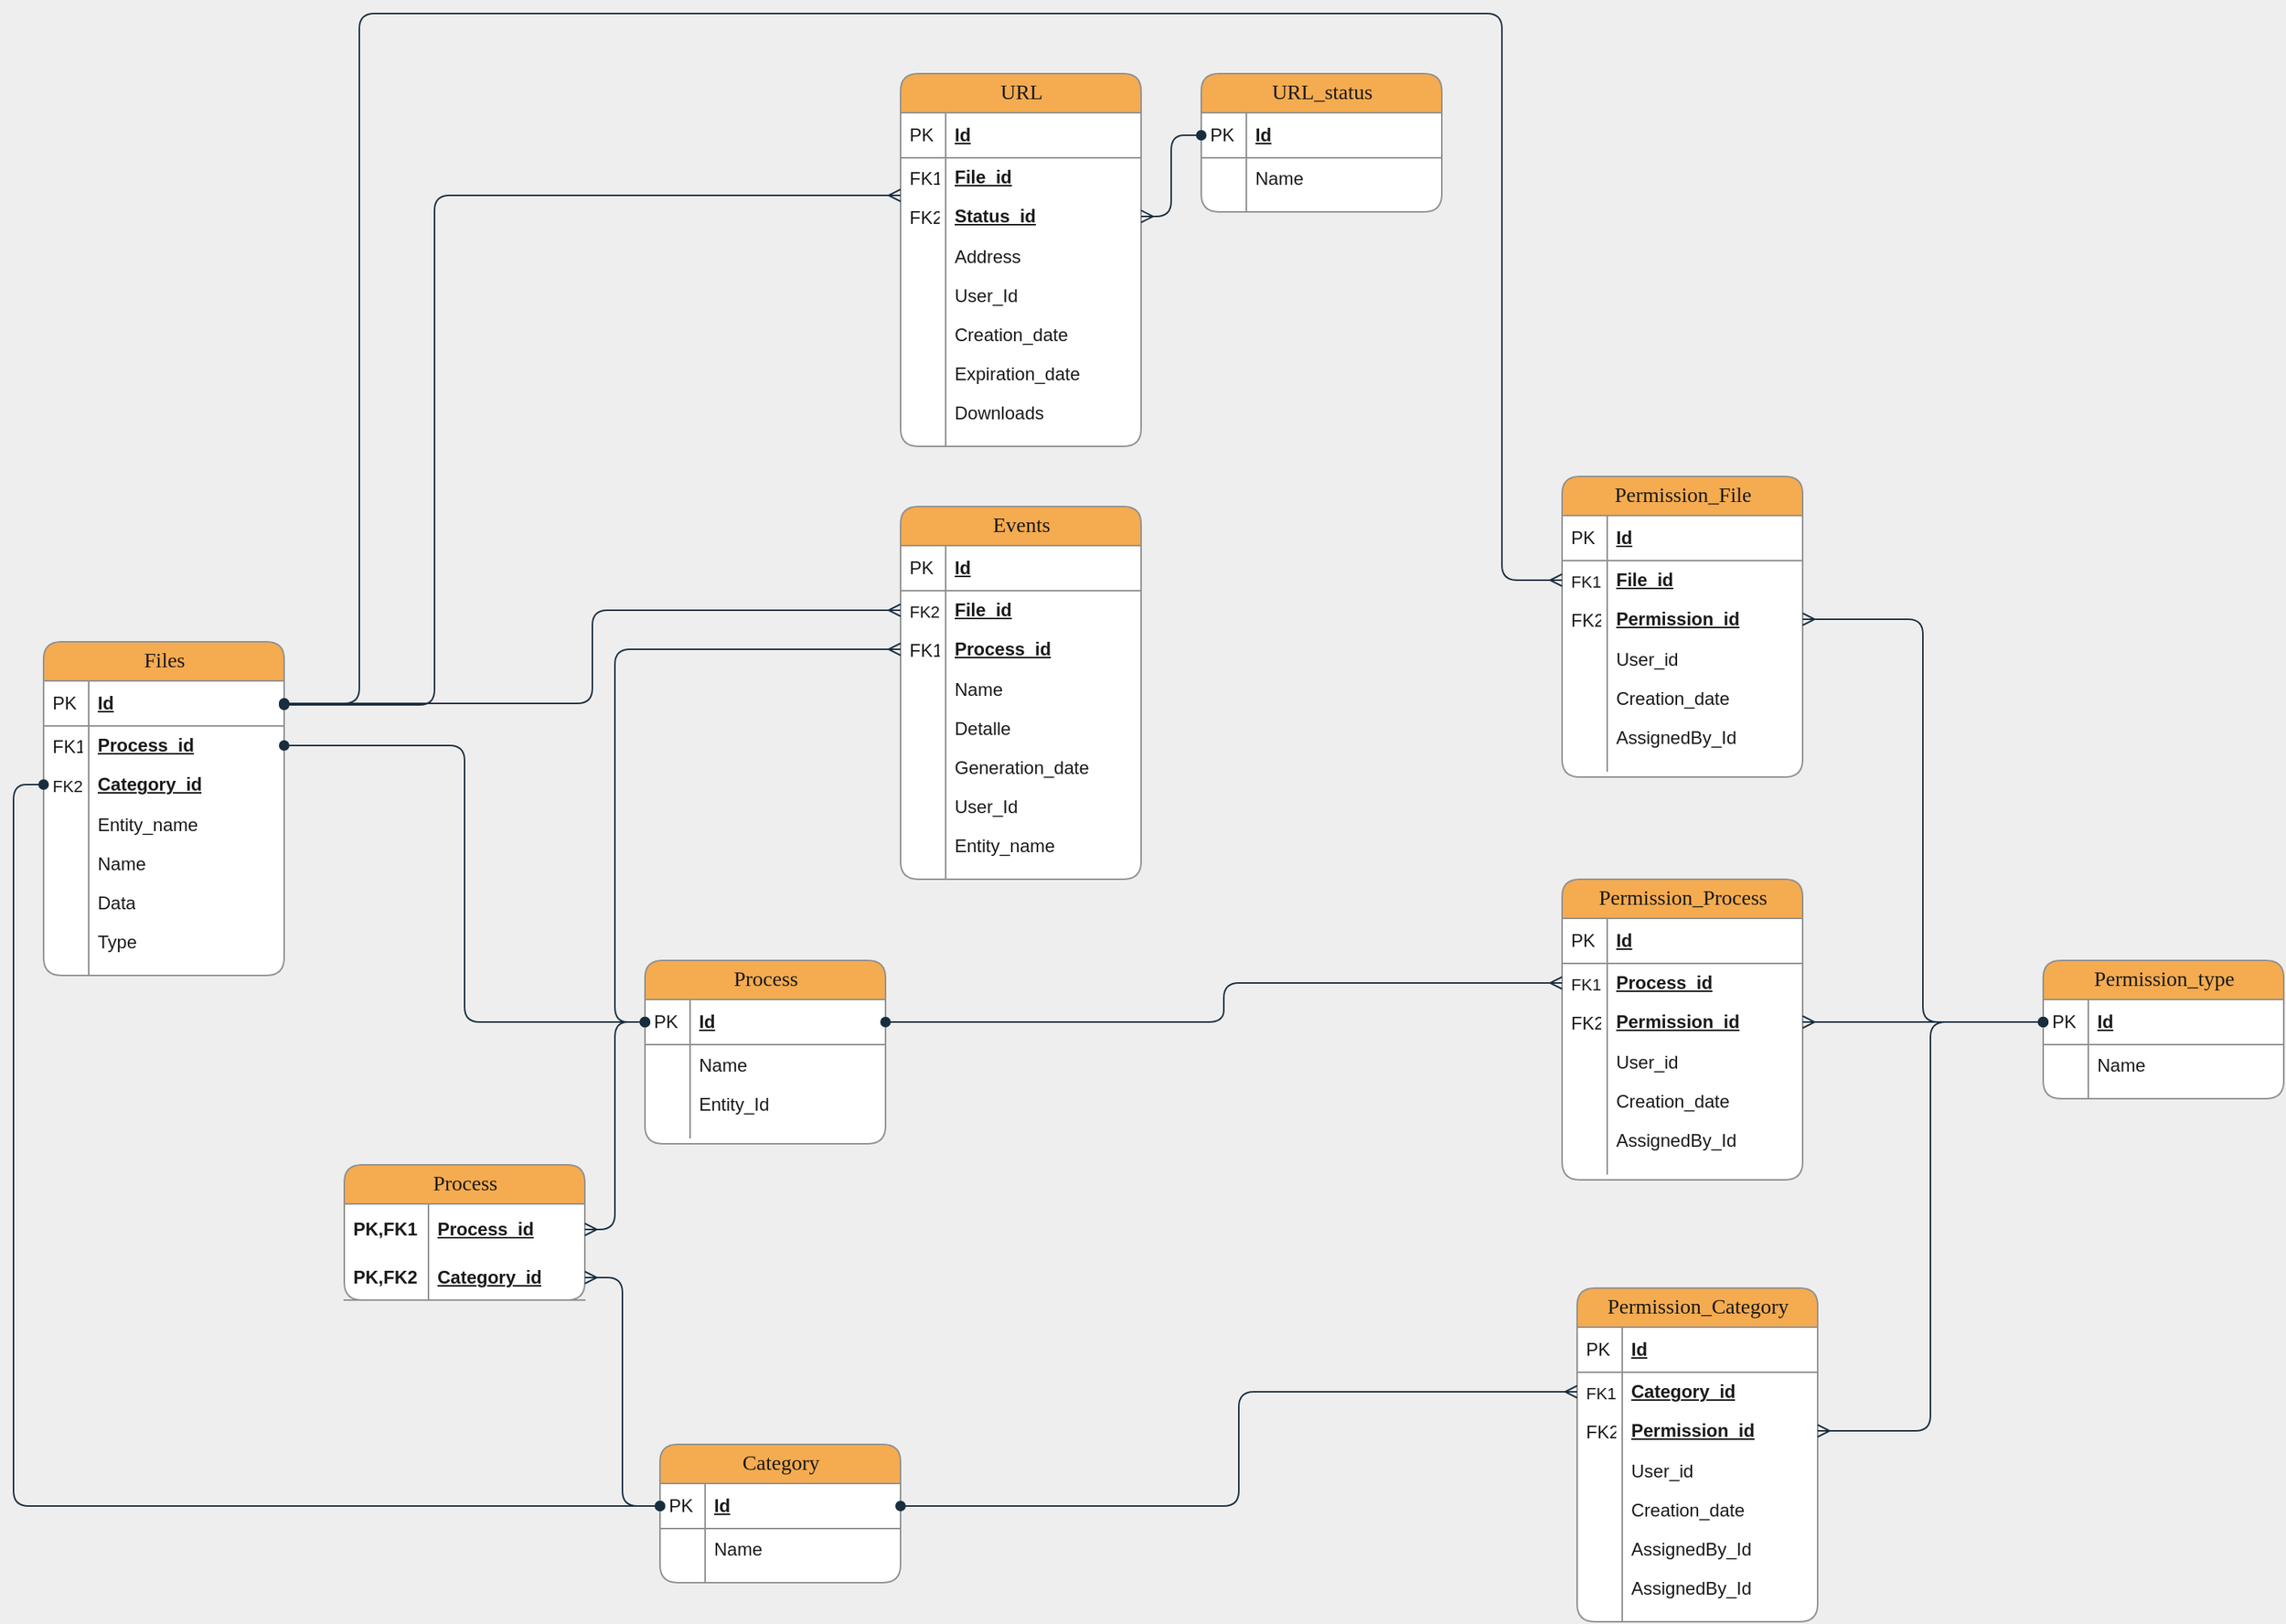 <mxfile version="18.0.0" type="github">
  <diagram name="Page-1" id="e56a1550-8fbb-45ad-956c-1786394a9013">
    <mxGraphModel dx="1981" dy="1103" grid="1" gridSize="10" guides="1" tooltips="1" connect="1" arrows="1" fold="1" page="1" pageScale="1" pageWidth="850" pageHeight="1100" background="#EEEEEE" math="0" shadow="0">
      <root>
        <mxCell id="0" />
        <mxCell id="1" parent="0" />
        <mxCell id="2e49270ec7c68f3f-8" value="Files" style="swimlane;html=1;fontStyle=0;childLayout=stackLayout;horizontal=1;startSize=26;fillColor=#F5AB50;horizontalStack=0;resizeParent=1;resizeLast=0;collapsible=1;marginBottom=0;swimlaneFillColor=#ffffff;align=center;shadow=0;comic=0;labelBackgroundColor=none;strokeWidth=1;fontFamily=Verdana;fontSize=14;swimlaneLine=1;strokeColor=#909090;fontColor=#1A1A1A;rounded=1;" parent="1" vertex="1">
          <mxGeometry x="60" y="458" width="160" height="222" as="geometry" />
        </mxCell>
        <mxCell id="2e49270ec7c68f3f-9" value="Id" style="shape=partialRectangle;top=0;left=0;right=0;bottom=1;html=1;align=left;verticalAlign=middle;fillColor=none;spacingLeft=34;spacingRight=4;whiteSpace=wrap;overflow=hidden;rotatable=0;points=[[0,0.5],[1,0.5]];portConstraint=eastwest;dropTarget=0;fontStyle=5;strokeColor=#909090;fontColor=#1A1A1A;rounded=1;" parent="2e49270ec7c68f3f-8" vertex="1">
          <mxGeometry y="26" width="160" height="30" as="geometry" />
        </mxCell>
        <mxCell id="2e49270ec7c68f3f-10" value="PK" style="shape=partialRectangle;top=0;left=0;bottom=0;html=1;fillColor=none;align=left;verticalAlign=middle;spacingLeft=4;spacingRight=4;whiteSpace=wrap;overflow=hidden;rotatable=0;points=[];portConstraint=eastwest;part=1;strokeColor=#909090;fontColor=#1A1A1A;rounded=1;" parent="2e49270ec7c68f3f-9" vertex="1" connectable="0">
          <mxGeometry width="30" height="30" as="geometry" />
        </mxCell>
        <mxCell id="2e49270ec7c68f3f-15" value="Process_id" style="shape=partialRectangle;top=0;left=0;right=0;bottom=0;html=1;align=left;verticalAlign=middle;fillColor=none;spacingLeft=34;spacingRight=4;whiteSpace=wrap;overflow=hidden;rotatable=0;points=[[0,0.5],[1,0.5]];portConstraint=eastwest;dropTarget=0;strokeColor=#909090;fontColor=#1A1A1A;rounded=1;fontStyle=5;" parent="2e49270ec7c68f3f-8" vertex="1">
          <mxGeometry y="56" width="160" height="26" as="geometry" />
        </mxCell>
        <mxCell id="2e49270ec7c68f3f-16" value="FK1" style="shape=partialRectangle;top=0;left=0;bottom=0;html=1;fillColor=none;align=left;verticalAlign=top;spacingLeft=4;spacingRight=4;whiteSpace=wrap;overflow=hidden;rotatable=0;points=[];portConstraint=eastwest;part=1;strokeColor=#909090;fontColor=#1A1A1A;rounded=1;" parent="2e49270ec7c68f3f-15" vertex="1" connectable="0">
          <mxGeometry width="30" height="26" as="geometry" />
        </mxCell>
        <mxCell id="2e49270ec7c68f3f-11" value="Category_id" style="shape=partialRectangle;top=0;left=0;right=0;bottom=0;html=1;align=left;verticalAlign=middle;fillColor=none;spacingLeft=34;spacingRight=4;whiteSpace=wrap;overflow=hidden;rotatable=0;points=[[0,0.5],[1,0.5]];portConstraint=eastwest;dropTarget=0;strokeColor=#909090;fontColor=#1A1A1A;rounded=1;fontStyle=5;" parent="2e49270ec7c68f3f-8" vertex="1">
          <mxGeometry y="82" width="160" height="26" as="geometry" />
        </mxCell>
        <mxCell id="2e49270ec7c68f3f-12" value="&lt;font style=&quot;font-size: 11px;&quot;&gt;FK2&lt;/font&gt;" style="shape=partialRectangle;top=0;left=0;bottom=0;html=1;fillColor=none;align=left;verticalAlign=top;spacingLeft=4;spacingRight=4;whiteSpace=wrap;overflow=hidden;rotatable=0;points=[];portConstraint=eastwest;part=1;strokeColor=#909090;fontColor=#1A1A1A;rounded=1;" parent="2e49270ec7c68f3f-11" vertex="1" connectable="0">
          <mxGeometry width="30" height="26" as="geometry" />
        </mxCell>
        <mxCell id="vIAqwBNC-OFcZ53PO1-U-49" value="Entity_name" style="shape=partialRectangle;top=0;left=0;right=0;bottom=0;html=1;align=left;verticalAlign=top;fillColor=none;spacingLeft=34;spacingRight=4;whiteSpace=wrap;overflow=hidden;rotatable=0;points=[[0,0.5],[1,0.5]];portConstraint=eastwest;dropTarget=0;strokeColor=#909090;fontColor=#1A1A1A;rounded=1;" vertex="1" parent="2e49270ec7c68f3f-8">
          <mxGeometry y="108" width="160" height="26" as="geometry" />
        </mxCell>
        <mxCell id="vIAqwBNC-OFcZ53PO1-U-50" value="" style="shape=partialRectangle;top=0;left=0;bottom=0;html=1;fillColor=none;align=left;verticalAlign=top;spacingLeft=4;spacingRight=4;whiteSpace=wrap;overflow=hidden;rotatable=0;points=[];portConstraint=eastwest;part=1;strokeColor=#909090;fontColor=#1A1A1A;rounded=1;" vertex="1" connectable="0" parent="vIAqwBNC-OFcZ53PO1-U-49">
          <mxGeometry width="30" height="26" as="geometry" />
        </mxCell>
        <mxCell id="vIAqwBNC-OFcZ53PO1-U-4" value="Name" style="shape=partialRectangle;top=0;left=0;right=0;bottom=0;html=1;align=left;verticalAlign=top;fillColor=none;spacingLeft=34;spacingRight=4;whiteSpace=wrap;overflow=hidden;rotatable=0;points=[[0,0.5],[1,0.5]];portConstraint=eastwest;dropTarget=0;strokeColor=#909090;fontColor=#1A1A1A;rounded=1;" vertex="1" parent="2e49270ec7c68f3f-8">
          <mxGeometry y="134" width="160" height="26" as="geometry" />
        </mxCell>
        <mxCell id="vIAqwBNC-OFcZ53PO1-U-5" value="" style="shape=partialRectangle;top=0;left=0;bottom=0;html=1;fillColor=none;align=left;verticalAlign=top;spacingLeft=4;spacingRight=4;whiteSpace=wrap;overflow=hidden;rotatable=0;points=[];portConstraint=eastwest;part=1;strokeColor=#909090;fontColor=#1A1A1A;rounded=1;" vertex="1" connectable="0" parent="vIAqwBNC-OFcZ53PO1-U-4">
          <mxGeometry width="30" height="26" as="geometry" />
        </mxCell>
        <mxCell id="2e49270ec7c68f3f-13" value="Data" style="shape=partialRectangle;top=0;left=0;right=0;bottom=0;html=1;align=left;verticalAlign=top;fillColor=none;spacingLeft=34;spacingRight=4;whiteSpace=wrap;overflow=hidden;rotatable=0;points=[[0,0.5],[1,0.5]];portConstraint=eastwest;dropTarget=0;strokeColor=#909090;fontColor=#1A1A1A;rounded=1;" parent="2e49270ec7c68f3f-8" vertex="1">
          <mxGeometry y="160" width="160" height="26" as="geometry" />
        </mxCell>
        <mxCell id="2e49270ec7c68f3f-14" value="" style="shape=partialRectangle;top=0;left=0;bottom=0;html=1;fillColor=none;align=left;verticalAlign=top;spacingLeft=4;spacingRight=4;whiteSpace=wrap;overflow=hidden;rotatable=0;points=[];portConstraint=eastwest;part=1;strokeColor=#909090;fontColor=#1A1A1A;rounded=1;" parent="2e49270ec7c68f3f-13" vertex="1" connectable="0">
          <mxGeometry width="30" height="26" as="geometry" />
        </mxCell>
        <mxCell id="vIAqwBNC-OFcZ53PO1-U-6" value="Type" style="shape=partialRectangle;top=0;left=0;right=0;bottom=0;html=1;align=left;verticalAlign=top;fillColor=none;spacingLeft=34;spacingRight=4;whiteSpace=wrap;overflow=hidden;rotatable=0;points=[[0,0.5],[1,0.5]];portConstraint=eastwest;dropTarget=0;strokeColor=#909090;fontColor=#1A1A1A;rounded=1;" vertex="1" parent="2e49270ec7c68f3f-8">
          <mxGeometry y="186" width="160" height="26" as="geometry" />
        </mxCell>
        <mxCell id="vIAqwBNC-OFcZ53PO1-U-7" value="" style="shape=partialRectangle;top=0;left=0;bottom=0;html=1;fillColor=none;align=left;verticalAlign=top;spacingLeft=4;spacingRight=4;whiteSpace=wrap;overflow=hidden;rotatable=0;points=[];portConstraint=eastwest;part=1;strokeColor=#909090;fontColor=#1A1A1A;rounded=1;" vertex="1" connectable="0" parent="vIAqwBNC-OFcZ53PO1-U-6">
          <mxGeometry width="30" height="26" as="geometry" />
        </mxCell>
        <mxCell id="2e49270ec7c68f3f-17" value="" style="shape=partialRectangle;top=0;left=0;right=0;bottom=0;html=1;align=left;verticalAlign=top;fillColor=none;spacingLeft=34;spacingRight=4;whiteSpace=wrap;overflow=hidden;rotatable=0;points=[[0,0.5],[1,0.5]];portConstraint=eastwest;dropTarget=0;strokeColor=#909090;fontColor=#1A1A1A;rounded=1;" parent="2e49270ec7c68f3f-8" vertex="1">
          <mxGeometry y="212" width="160" height="10" as="geometry" />
        </mxCell>
        <mxCell id="2e49270ec7c68f3f-18" value="" style="shape=partialRectangle;top=0;left=0;bottom=0;html=1;fillColor=none;align=left;verticalAlign=top;spacingLeft=4;spacingRight=4;whiteSpace=wrap;overflow=hidden;rotatable=0;points=[];portConstraint=eastwest;part=1;strokeColor=#909090;fontColor=#1A1A1A;rounded=1;" parent="2e49270ec7c68f3f-17" vertex="1" connectable="0">
          <mxGeometry width="30" height="10" as="geometry" />
        </mxCell>
        <mxCell id="2e49270ec7c68f3f-19" value="Category" style="swimlane;html=1;fontStyle=0;childLayout=stackLayout;horizontal=1;startSize=26;fillColor=#F5AB50;horizontalStack=0;resizeParent=1;resizeLast=0;collapsible=1;marginBottom=0;swimlaneFillColor=#ffffff;align=center;shadow=0;comic=0;labelBackgroundColor=none;strokeWidth=1;fontFamily=Verdana;fontSize=14;strokeColor=#909090;fontColor=#1A1A1A;rounded=1;" parent="1" vertex="1">
          <mxGeometry x="470" y="992" width="160" height="92" as="geometry" />
        </mxCell>
        <mxCell id="2e49270ec7c68f3f-20" value="Id" style="shape=partialRectangle;top=0;left=0;right=0;bottom=1;html=1;align=left;verticalAlign=middle;fillColor=none;spacingLeft=34;spacingRight=4;whiteSpace=wrap;overflow=hidden;rotatable=0;points=[[0,0.5],[1,0.5]];portConstraint=eastwest;dropTarget=0;fontStyle=5;strokeColor=#909090;fontColor=#1A1A1A;rounded=1;" parent="2e49270ec7c68f3f-19" vertex="1">
          <mxGeometry y="26" width="160" height="30" as="geometry" />
        </mxCell>
        <mxCell id="2e49270ec7c68f3f-21" value="PK" style="shape=partialRectangle;top=0;left=0;bottom=0;html=1;fillColor=none;align=left;verticalAlign=middle;spacingLeft=4;spacingRight=4;whiteSpace=wrap;overflow=hidden;rotatable=0;points=[];portConstraint=eastwest;part=1;strokeColor=#909090;fontColor=#1A1A1A;rounded=1;" parent="2e49270ec7c68f3f-20" vertex="1" connectable="0">
          <mxGeometry width="30" height="30" as="geometry" />
        </mxCell>
        <mxCell id="2e49270ec7c68f3f-22" value="Name" style="shape=partialRectangle;top=0;left=0;right=0;bottom=0;html=1;align=left;verticalAlign=top;fillColor=none;spacingLeft=34;spacingRight=4;whiteSpace=wrap;overflow=hidden;rotatable=0;points=[[0,0.5],[1,0.5]];portConstraint=eastwest;dropTarget=0;strokeColor=#909090;fontColor=#1A1A1A;rounded=1;" parent="2e49270ec7c68f3f-19" vertex="1">
          <mxGeometry y="56" width="160" height="26" as="geometry" />
        </mxCell>
        <mxCell id="2e49270ec7c68f3f-23" value="" style="shape=partialRectangle;top=0;left=0;bottom=0;html=1;fillColor=none;align=left;verticalAlign=top;spacingLeft=4;spacingRight=4;whiteSpace=wrap;overflow=hidden;rotatable=0;points=[];portConstraint=eastwest;part=1;strokeColor=#909090;fontColor=#1A1A1A;rounded=1;" parent="2e49270ec7c68f3f-22" vertex="1" connectable="0">
          <mxGeometry width="30" height="26" as="geometry" />
        </mxCell>
        <mxCell id="2e49270ec7c68f3f-28" value="" style="shape=partialRectangle;top=0;left=0;right=0;bottom=0;html=1;align=left;verticalAlign=top;fillColor=none;spacingLeft=34;spacingRight=4;whiteSpace=wrap;overflow=hidden;rotatable=0;points=[[0,0.5],[1,0.5]];portConstraint=eastwest;dropTarget=0;strokeColor=#909090;fontColor=#1A1A1A;rounded=1;" parent="2e49270ec7c68f3f-19" vertex="1">
          <mxGeometry y="82" width="160" height="10" as="geometry" />
        </mxCell>
        <mxCell id="2e49270ec7c68f3f-29" value="" style="shape=partialRectangle;top=0;left=0;bottom=0;html=1;fillColor=none;align=left;verticalAlign=top;spacingLeft=4;spacingRight=4;whiteSpace=wrap;overflow=hidden;rotatable=0;points=[];portConstraint=eastwest;part=1;strokeColor=#909090;fontColor=#1A1A1A;rounded=1;" parent="2e49270ec7c68f3f-28" vertex="1" connectable="0">
          <mxGeometry width="30" height="10" as="geometry" />
        </mxCell>
        <mxCell id="2e49270ec7c68f3f-30" value="URL" style="swimlane;html=1;fontStyle=0;childLayout=stackLayout;horizontal=1;startSize=26;fillColor=#F5AB50;horizontalStack=0;resizeParent=1;resizeLast=0;collapsible=1;marginBottom=0;swimlaneFillColor=#ffffff;align=center;shadow=0;comic=0;labelBackgroundColor=none;strokeWidth=1;fontFamily=Verdana;fontSize=14;strokeColor=#909090;fontColor=#1A1A1A;rounded=1;" parent="1" vertex="1">
          <mxGeometry x="630" y="80" width="160" height="248" as="geometry" />
        </mxCell>
        <mxCell id="2e49270ec7c68f3f-31" value="Id" style="shape=partialRectangle;top=0;left=0;right=0;bottom=1;html=1;align=left;verticalAlign=middle;fillColor=none;spacingLeft=34;spacingRight=4;whiteSpace=wrap;overflow=hidden;rotatable=0;points=[[0,0.5],[1,0.5]];portConstraint=eastwest;dropTarget=0;fontStyle=5;strokeColor=#909090;fontColor=#1A1A1A;rounded=1;" parent="2e49270ec7c68f3f-30" vertex="1">
          <mxGeometry y="26" width="160" height="30" as="geometry" />
        </mxCell>
        <mxCell id="2e49270ec7c68f3f-32" value="PK" style="shape=partialRectangle;top=0;left=0;bottom=0;html=1;fillColor=none;align=left;verticalAlign=middle;spacingLeft=4;spacingRight=4;whiteSpace=wrap;overflow=hidden;rotatable=0;points=[];portConstraint=eastwest;part=1;strokeColor=#909090;fontColor=#1A1A1A;rounded=1;" parent="2e49270ec7c68f3f-31" vertex="1" connectable="0">
          <mxGeometry width="30" height="30" as="geometry" />
        </mxCell>
        <mxCell id="vIAqwBNC-OFcZ53PO1-U-19" value="File_id" style="shape=partialRectangle;top=0;left=0;right=0;bottom=0;html=1;align=left;verticalAlign=middle;fillColor=none;spacingLeft=34;spacingRight=4;whiteSpace=wrap;overflow=hidden;rotatable=0;points=[[0,0.5],[1,0.5]];portConstraint=eastwest;dropTarget=0;strokeColor=#909090;fontColor=#1A1A1A;rounded=1;fontStyle=5;" vertex="1" parent="2e49270ec7c68f3f-30">
          <mxGeometry y="56" width="160" height="26" as="geometry" />
        </mxCell>
        <mxCell id="vIAqwBNC-OFcZ53PO1-U-20" value="FK1" style="shape=partialRectangle;top=0;left=0;bottom=0;html=1;fillColor=none;align=left;verticalAlign=top;spacingLeft=4;spacingRight=4;whiteSpace=wrap;overflow=hidden;rotatable=0;points=[];portConstraint=eastwest;part=1;strokeColor=#909090;fontColor=#1A1A1A;rounded=1;" vertex="1" connectable="0" parent="vIAqwBNC-OFcZ53PO1-U-19">
          <mxGeometry width="30" height="26" as="geometry" />
        </mxCell>
        <mxCell id="vIAqwBNC-OFcZ53PO1-U-15" value="Status_id" style="shape=partialRectangle;top=0;left=0;right=0;bottom=0;html=1;align=left;verticalAlign=middle;fillColor=none;spacingLeft=34;spacingRight=4;whiteSpace=wrap;overflow=hidden;rotatable=0;points=[[0,0.5],[1,0.5]];portConstraint=eastwest;dropTarget=0;strokeColor=#909090;fontColor=#1A1A1A;rounded=1;fontStyle=5;" vertex="1" parent="2e49270ec7c68f3f-30">
          <mxGeometry y="82" width="160" height="26" as="geometry" />
        </mxCell>
        <mxCell id="vIAqwBNC-OFcZ53PO1-U-16" value="FK2" style="shape=partialRectangle;top=0;left=0;bottom=0;html=1;fillColor=none;align=left;verticalAlign=top;spacingLeft=4;spacingRight=4;whiteSpace=wrap;overflow=hidden;rotatable=0;points=[];portConstraint=eastwest;part=1;strokeColor=#909090;fontColor=#1A1A1A;rounded=1;" vertex="1" connectable="0" parent="vIAqwBNC-OFcZ53PO1-U-15">
          <mxGeometry width="30" height="26" as="geometry" />
        </mxCell>
        <mxCell id="2e49270ec7c68f3f-33" value="Address" style="shape=partialRectangle;top=0;left=0;right=0;bottom=0;html=1;align=left;verticalAlign=top;fillColor=none;spacingLeft=34;spacingRight=4;whiteSpace=wrap;overflow=hidden;rotatable=0;points=[[0,0.5],[1,0.5]];portConstraint=eastwest;dropTarget=0;strokeColor=#909090;fontColor=#1A1A1A;rounded=1;" parent="2e49270ec7c68f3f-30" vertex="1">
          <mxGeometry y="108" width="160" height="26" as="geometry" />
        </mxCell>
        <mxCell id="2e49270ec7c68f3f-34" value="" style="shape=partialRectangle;top=0;left=0;bottom=0;html=1;fillColor=none;align=left;verticalAlign=top;spacingLeft=4;spacingRight=4;whiteSpace=wrap;overflow=hidden;rotatable=0;points=[];portConstraint=eastwest;part=1;strokeColor=#909090;fontColor=#1A1A1A;rounded=1;" parent="2e49270ec7c68f3f-33" vertex="1" connectable="0">
          <mxGeometry width="30" height="26" as="geometry" />
        </mxCell>
        <mxCell id="2e49270ec7c68f3f-35" value="User_Id" style="shape=partialRectangle;top=0;left=0;right=0;bottom=0;html=1;align=left;verticalAlign=top;fillColor=none;spacingLeft=34;spacingRight=4;whiteSpace=wrap;overflow=hidden;rotatable=0;points=[[0,0.5],[1,0.5]];portConstraint=eastwest;dropTarget=0;strokeColor=#909090;fontColor=#1A1A1A;rounded=1;" parent="2e49270ec7c68f3f-30" vertex="1">
          <mxGeometry y="134" width="160" height="26" as="geometry" />
        </mxCell>
        <mxCell id="2e49270ec7c68f3f-36" value="" style="shape=partialRectangle;top=0;left=0;bottom=0;html=1;fillColor=none;align=left;verticalAlign=top;spacingLeft=4;spacingRight=4;whiteSpace=wrap;overflow=hidden;rotatable=0;points=[];portConstraint=eastwest;part=1;strokeColor=#909090;fontColor=#1A1A1A;rounded=1;" parent="2e49270ec7c68f3f-35" vertex="1" connectable="0">
          <mxGeometry width="30" height="26" as="geometry" />
        </mxCell>
        <mxCell id="2e49270ec7c68f3f-37" value="Creation_date" style="shape=partialRectangle;top=0;left=0;right=0;bottom=0;html=1;align=left;verticalAlign=top;fillColor=none;spacingLeft=34;spacingRight=4;whiteSpace=wrap;overflow=hidden;rotatable=0;points=[[0,0.5],[1,0.5]];portConstraint=eastwest;dropTarget=0;strokeColor=#909090;fontColor=#1A1A1A;rounded=1;" parent="2e49270ec7c68f3f-30" vertex="1">
          <mxGeometry y="160" width="160" height="26" as="geometry" />
        </mxCell>
        <mxCell id="2e49270ec7c68f3f-38" value="" style="shape=partialRectangle;top=0;left=0;bottom=0;html=1;fillColor=none;align=left;verticalAlign=top;spacingLeft=4;spacingRight=4;whiteSpace=wrap;overflow=hidden;rotatable=0;points=[];portConstraint=eastwest;part=1;strokeColor=#909090;fontColor=#1A1A1A;rounded=1;" parent="2e49270ec7c68f3f-37" vertex="1" connectable="0">
          <mxGeometry width="30" height="26" as="geometry" />
        </mxCell>
        <mxCell id="vIAqwBNC-OFcZ53PO1-U-13" value="Expiration_date" style="shape=partialRectangle;top=0;left=0;right=0;bottom=0;html=1;align=left;verticalAlign=top;fillColor=none;spacingLeft=34;spacingRight=4;whiteSpace=wrap;overflow=hidden;rotatable=0;points=[[0,0.5],[1,0.5]];portConstraint=eastwest;dropTarget=0;strokeColor=#909090;fontColor=#1A1A1A;rounded=1;" vertex="1" parent="2e49270ec7c68f3f-30">
          <mxGeometry y="186" width="160" height="26" as="geometry" />
        </mxCell>
        <mxCell id="vIAqwBNC-OFcZ53PO1-U-14" value="" style="shape=partialRectangle;top=0;left=0;bottom=0;html=1;fillColor=none;align=left;verticalAlign=top;spacingLeft=4;spacingRight=4;whiteSpace=wrap;overflow=hidden;rotatable=0;points=[];portConstraint=eastwest;part=1;strokeColor=#909090;fontColor=#1A1A1A;rounded=1;" vertex="1" connectable="0" parent="vIAqwBNC-OFcZ53PO1-U-13">
          <mxGeometry width="30" height="26" as="geometry" />
        </mxCell>
        <mxCell id="vIAqwBNC-OFcZ53PO1-U-17" value="Downloads" style="shape=partialRectangle;top=0;left=0;right=0;bottom=0;html=1;align=left;verticalAlign=top;fillColor=none;spacingLeft=34;spacingRight=4;whiteSpace=wrap;overflow=hidden;rotatable=0;points=[[0,0.5],[1,0.5]];portConstraint=eastwest;dropTarget=0;strokeColor=#909090;fontColor=#1A1A1A;rounded=1;" vertex="1" parent="2e49270ec7c68f3f-30">
          <mxGeometry y="212" width="160" height="26" as="geometry" />
        </mxCell>
        <mxCell id="vIAqwBNC-OFcZ53PO1-U-18" value="" style="shape=partialRectangle;top=0;left=0;bottom=0;html=1;fillColor=none;align=left;verticalAlign=top;spacingLeft=4;spacingRight=4;whiteSpace=wrap;overflow=hidden;rotatable=0;points=[];portConstraint=eastwest;part=1;strokeColor=#909090;fontColor=#1A1A1A;rounded=1;" vertex="1" connectable="0" parent="vIAqwBNC-OFcZ53PO1-U-17">
          <mxGeometry width="30" height="26" as="geometry" />
        </mxCell>
        <mxCell id="2e49270ec7c68f3f-39" value="" style="shape=partialRectangle;top=0;left=0;right=0;bottom=0;html=1;align=left;verticalAlign=top;fillColor=none;spacingLeft=34;spacingRight=4;whiteSpace=wrap;overflow=hidden;rotatable=0;points=[[0,0.5],[1,0.5]];portConstraint=eastwest;dropTarget=0;strokeColor=#909090;fontColor=#1A1A1A;rounded=1;" parent="2e49270ec7c68f3f-30" vertex="1">
          <mxGeometry y="238" width="160" height="10" as="geometry" />
        </mxCell>
        <mxCell id="2e49270ec7c68f3f-40" value="" style="shape=partialRectangle;top=0;left=0;bottom=0;html=1;fillColor=none;align=left;verticalAlign=top;spacingLeft=4;spacingRight=4;whiteSpace=wrap;overflow=hidden;rotatable=0;points=[];portConstraint=eastwest;part=1;strokeColor=#909090;fontColor=#1A1A1A;rounded=1;" parent="2e49270ec7c68f3f-39" vertex="1" connectable="0">
          <mxGeometry width="30" height="10" as="geometry" />
        </mxCell>
        <mxCell id="2e49270ec7c68f3f-48" value="Process" style="swimlane;html=1;fontStyle=0;childLayout=stackLayout;horizontal=1;startSize=26;fillColor=#F5AB50;horizontalStack=0;resizeParent=1;resizeLast=0;collapsible=1;marginBottom=0;swimlaneFillColor=#ffffff;align=center;shadow=0;comic=0;labelBackgroundColor=none;strokeWidth=1;fontFamily=Verdana;fontSize=14;strokeColor=#909090;fontColor=#1A1A1A;rounded=1;" parent="1" vertex="1">
          <mxGeometry x="260" y="806" width="160" height="90" as="geometry" />
        </mxCell>
        <mxCell id="2e49270ec7c68f3f-49" value="Process_id" style="shape=partialRectangle;top=0;left=0;right=0;bottom=0;html=1;align=left;verticalAlign=middle;fillColor=none;spacingLeft=60;spacingRight=4;whiteSpace=wrap;overflow=hidden;rotatable=0;points=[[0,0.5],[1,0.5]];portConstraint=eastwest;dropTarget=0;fontStyle=5;strokeColor=#909090;fontColor=#1A1A1A;rounded=1;" parent="2e49270ec7c68f3f-48" vertex="1">
          <mxGeometry y="26" width="160" height="34" as="geometry" />
        </mxCell>
        <mxCell id="2e49270ec7c68f3f-50" value="PK,FK1" style="shape=partialRectangle;fontStyle=1;top=0;left=0;bottom=0;html=1;fillColor=none;align=left;verticalAlign=middle;spacingLeft=4;spacingRight=4;whiteSpace=wrap;overflow=hidden;rotatable=0;points=[];portConstraint=eastwest;part=1;strokeColor=#909090;fontColor=#1A1A1A;rounded=1;" parent="2e49270ec7c68f3f-49" vertex="1" connectable="0">
          <mxGeometry width="56" height="34" as="geometry" />
        </mxCell>
        <mxCell id="2e49270ec7c68f3f-51" value="Category_id" style="shape=partialRectangle;top=0;left=0;right=0;bottom=1;html=1;align=left;verticalAlign=middle;fillColor=none;spacingLeft=60;spacingRight=4;whiteSpace=wrap;overflow=hidden;rotatable=0;points=[[0,0.5],[1,0.5]];portConstraint=eastwest;dropTarget=0;fontStyle=5;strokeColor=#909090;fontColor=#1A1A1A;rounded=1;" parent="2e49270ec7c68f3f-48" vertex="1">
          <mxGeometry y="60" width="160" height="30" as="geometry" />
        </mxCell>
        <mxCell id="2e49270ec7c68f3f-52" value="PK,FK2" style="shape=partialRectangle;fontStyle=1;top=0;left=0;bottom=0;html=1;fillColor=none;align=left;verticalAlign=middle;spacingLeft=4;spacingRight=4;whiteSpace=wrap;overflow=hidden;rotatable=0;points=[];portConstraint=eastwest;part=1;strokeColor=#909090;fontColor=#1A1A1A;rounded=1;" parent="2e49270ec7c68f3f-51" vertex="1" connectable="0">
          <mxGeometry width="56" height="30" as="geometry" />
        </mxCell>
        <mxCell id="2e49270ec7c68f3f-80" value="Process" style="swimlane;html=1;fontStyle=0;childLayout=stackLayout;horizontal=1;startSize=26;fillColor=#F5AB50;horizontalStack=0;resizeParent=1;resizeLast=0;collapsible=1;marginBottom=0;swimlaneFillColor=#ffffff;align=center;shadow=0;comic=0;labelBackgroundColor=none;strokeWidth=1;fontFamily=Verdana;fontSize=14;strokeColor=#909090;fontColor=#1A1A1A;rounded=1;" parent="1" vertex="1">
          <mxGeometry x="460" y="670" width="160" height="122" as="geometry">
            <mxRectangle x="30" y="358" width="90" height="26" as="alternateBounds" />
          </mxGeometry>
        </mxCell>
        <mxCell id="2e49270ec7c68f3f-81" value="Id" style="shape=partialRectangle;top=0;left=0;right=0;bottom=1;html=1;align=left;verticalAlign=middle;fillColor=none;spacingLeft=34;spacingRight=4;whiteSpace=wrap;overflow=hidden;rotatable=0;points=[[0,0.5],[1,0.5]];portConstraint=eastwest;dropTarget=0;fontStyle=5;strokeColor=#909090;fontColor=#1A1A1A;rounded=1;" parent="2e49270ec7c68f3f-80" vertex="1">
          <mxGeometry y="26" width="160" height="30" as="geometry" />
        </mxCell>
        <mxCell id="2e49270ec7c68f3f-82" value="PK" style="shape=partialRectangle;top=0;left=0;bottom=0;html=1;fillColor=none;align=left;verticalAlign=middle;spacingLeft=4;spacingRight=4;whiteSpace=wrap;overflow=hidden;rotatable=0;points=[];portConstraint=eastwest;part=1;strokeColor=#909090;fontColor=#1A1A1A;rounded=1;" parent="2e49270ec7c68f3f-81" vertex="1" connectable="0">
          <mxGeometry width="30" height="30" as="geometry" />
        </mxCell>
        <mxCell id="2e49270ec7c68f3f-83" value="Name" style="shape=partialRectangle;top=0;left=0;right=0;bottom=0;html=1;align=left;verticalAlign=top;fillColor=none;spacingLeft=34;spacingRight=4;whiteSpace=wrap;overflow=hidden;rotatable=0;points=[[0,0.5],[1,0.5]];portConstraint=eastwest;dropTarget=0;strokeColor=#909090;fontColor=#1A1A1A;rounded=1;" parent="2e49270ec7c68f3f-80" vertex="1">
          <mxGeometry y="56" width="160" height="26" as="geometry" />
        </mxCell>
        <mxCell id="2e49270ec7c68f3f-84" value="" style="shape=partialRectangle;top=0;left=0;bottom=0;html=1;fillColor=none;align=left;verticalAlign=top;spacingLeft=4;spacingRight=4;whiteSpace=wrap;overflow=hidden;rotatable=0;points=[];portConstraint=eastwest;part=1;strokeColor=#909090;fontColor=#1A1A1A;rounded=1;" parent="2e49270ec7c68f3f-83" vertex="1" connectable="0">
          <mxGeometry width="30" height="26" as="geometry" />
        </mxCell>
        <mxCell id="2e49270ec7c68f3f-85" value="Entity_Id" style="shape=partialRectangle;top=0;left=0;right=0;bottom=0;html=1;align=left;verticalAlign=top;fillColor=none;spacingLeft=34;spacingRight=4;whiteSpace=wrap;overflow=hidden;rotatable=0;points=[[0,0.5],[1,0.5]];portConstraint=eastwest;dropTarget=0;strokeColor=#909090;fontColor=#1A1A1A;rounded=1;" parent="2e49270ec7c68f3f-80" vertex="1">
          <mxGeometry y="82" width="160" height="26" as="geometry" />
        </mxCell>
        <mxCell id="2e49270ec7c68f3f-86" value="" style="shape=partialRectangle;top=0;left=0;bottom=0;html=1;fillColor=none;align=left;verticalAlign=top;spacingLeft=4;spacingRight=4;whiteSpace=wrap;overflow=hidden;rotatable=0;points=[];portConstraint=eastwest;part=1;strokeColor=#909090;fontColor=#1A1A1A;rounded=1;" parent="2e49270ec7c68f3f-85" vertex="1" connectable="0">
          <mxGeometry width="30" height="26" as="geometry" />
        </mxCell>
        <mxCell id="2e49270ec7c68f3f-89" value="" style="shape=partialRectangle;top=0;left=0;right=0;bottom=0;html=1;align=left;verticalAlign=top;fillColor=none;spacingLeft=34;spacingRight=4;whiteSpace=wrap;overflow=hidden;rotatable=0;points=[[0,0.5],[1,0.5]];portConstraint=eastwest;dropTarget=0;strokeColor=#909090;fontColor=#1A1A1A;rounded=1;" parent="2e49270ec7c68f3f-80" vertex="1">
          <mxGeometry y="108" width="160" height="10" as="geometry" />
        </mxCell>
        <mxCell id="2e49270ec7c68f3f-90" value="" style="shape=partialRectangle;top=0;left=0;bottom=0;html=1;fillColor=none;align=left;verticalAlign=top;spacingLeft=4;spacingRight=4;whiteSpace=wrap;overflow=hidden;rotatable=0;points=[];portConstraint=eastwest;part=1;strokeColor=#909090;fontColor=#1A1A1A;rounded=1;" parent="2e49270ec7c68f3f-89" vertex="1" connectable="0">
          <mxGeometry width="30" height="10" as="geometry" />
        </mxCell>
        <mxCell id="vIAqwBNC-OFcZ53PO1-U-2" style="edgeStyle=orthogonalEdgeStyle;curved=0;rounded=1;sketch=0;orthogonalLoop=1;jettySize=auto;html=1;exitX=1;exitY=0.5;exitDx=0;exitDy=0;fontColor=#1a1a1a;strokeColor=#182E3E;startArrow=ERmany;startFill=0;endArrow=oval;endFill=1;" edge="1" parent="1" source="2e49270ec7c68f3f-51" target="2e49270ec7c68f3f-20">
          <mxGeometry relative="1" as="geometry" />
        </mxCell>
        <mxCell id="vIAqwBNC-OFcZ53PO1-U-3" style="edgeStyle=orthogonalEdgeStyle;curved=0;rounded=1;sketch=0;orthogonalLoop=1;jettySize=auto;html=1;entryX=0;entryY=0.5;entryDx=0;entryDy=0;fontColor=#1a1a1a;strokeColor=#182E3E;endArrow=oval;endFill=1;startArrow=ERmany;startFill=0;" edge="1" parent="1" source="2e49270ec7c68f3f-49" target="2e49270ec7c68f3f-81">
          <mxGeometry relative="1" as="geometry" />
        </mxCell>
        <mxCell id="vIAqwBNC-OFcZ53PO1-U-21" value="URL_status" style="swimlane;html=1;fontStyle=0;childLayout=stackLayout;horizontal=1;startSize=26;fillColor=#F5AB50;horizontalStack=0;resizeParent=1;resizeLast=0;collapsible=1;marginBottom=0;swimlaneFillColor=#ffffff;align=center;shadow=0;comic=0;labelBackgroundColor=none;strokeWidth=1;fontFamily=Verdana;fontSize=14;strokeColor=#909090;fontColor=#1A1A1A;rounded=1;" vertex="1" parent="1">
          <mxGeometry x="830" y="80" width="160" height="92" as="geometry" />
        </mxCell>
        <mxCell id="vIAqwBNC-OFcZ53PO1-U-22" value="Id" style="shape=partialRectangle;top=0;left=0;right=0;bottom=1;html=1;align=left;verticalAlign=middle;fillColor=none;spacingLeft=34;spacingRight=4;whiteSpace=wrap;overflow=hidden;rotatable=0;points=[[0,0.5],[1,0.5]];portConstraint=eastwest;dropTarget=0;fontStyle=5;strokeColor=#909090;fontColor=#1A1A1A;rounded=1;" vertex="1" parent="vIAqwBNC-OFcZ53PO1-U-21">
          <mxGeometry y="26" width="160" height="30" as="geometry" />
        </mxCell>
        <mxCell id="vIAqwBNC-OFcZ53PO1-U-23" value="PK" style="shape=partialRectangle;top=0;left=0;bottom=0;html=1;fillColor=none;align=left;verticalAlign=middle;spacingLeft=4;spacingRight=4;whiteSpace=wrap;overflow=hidden;rotatable=0;points=[];portConstraint=eastwest;part=1;strokeColor=#909090;fontColor=#1A1A1A;rounded=1;" vertex="1" connectable="0" parent="vIAqwBNC-OFcZ53PO1-U-22">
          <mxGeometry width="30" height="30" as="geometry" />
        </mxCell>
        <mxCell id="vIAqwBNC-OFcZ53PO1-U-24" value="Name" style="shape=partialRectangle;top=0;left=0;right=0;bottom=0;html=1;align=left;verticalAlign=top;fillColor=none;spacingLeft=34;spacingRight=4;whiteSpace=wrap;overflow=hidden;rotatable=0;points=[[0,0.5],[1,0.5]];portConstraint=eastwest;dropTarget=0;strokeColor=#909090;fontColor=#1A1A1A;rounded=1;" vertex="1" parent="vIAqwBNC-OFcZ53PO1-U-21">
          <mxGeometry y="56" width="160" height="26" as="geometry" />
        </mxCell>
        <mxCell id="vIAqwBNC-OFcZ53PO1-U-25" value="" style="shape=partialRectangle;top=0;left=0;bottom=0;html=1;fillColor=none;align=left;verticalAlign=top;spacingLeft=4;spacingRight=4;whiteSpace=wrap;overflow=hidden;rotatable=0;points=[];portConstraint=eastwest;part=1;strokeColor=#909090;fontColor=#1A1A1A;rounded=1;" vertex="1" connectable="0" parent="vIAqwBNC-OFcZ53PO1-U-24">
          <mxGeometry width="30" height="26" as="geometry" />
        </mxCell>
        <mxCell id="vIAqwBNC-OFcZ53PO1-U-26" value="" style="shape=partialRectangle;top=0;left=0;right=0;bottom=0;html=1;align=left;verticalAlign=top;fillColor=none;spacingLeft=34;spacingRight=4;whiteSpace=wrap;overflow=hidden;rotatable=0;points=[[0,0.5],[1,0.5]];portConstraint=eastwest;dropTarget=0;strokeColor=#909090;fontColor=#1A1A1A;rounded=1;" vertex="1" parent="vIAqwBNC-OFcZ53PO1-U-21">
          <mxGeometry y="82" width="160" height="10" as="geometry" />
        </mxCell>
        <mxCell id="vIAqwBNC-OFcZ53PO1-U-27" value="" style="shape=partialRectangle;top=0;left=0;bottom=0;html=1;fillColor=none;align=left;verticalAlign=top;spacingLeft=4;spacingRight=4;whiteSpace=wrap;overflow=hidden;rotatable=0;points=[];portConstraint=eastwest;part=1;strokeColor=#909090;fontColor=#1A1A1A;rounded=1;" vertex="1" connectable="0" parent="vIAqwBNC-OFcZ53PO1-U-26">
          <mxGeometry width="30" height="10" as="geometry" />
        </mxCell>
        <mxCell id="vIAqwBNC-OFcZ53PO1-U-30" value="Events" style="swimlane;html=1;fontStyle=0;childLayout=stackLayout;horizontal=1;startSize=26;fillColor=#F5AB50;horizontalStack=0;resizeParent=1;resizeLast=0;collapsible=1;marginBottom=0;swimlaneFillColor=#ffffff;align=center;shadow=0;comic=0;labelBackgroundColor=none;strokeWidth=1;fontFamily=Verdana;fontSize=14;swimlaneLine=1;strokeColor=#909090;fontColor=#1A1A1A;rounded=1;" vertex="1" parent="1">
          <mxGeometry x="630" y="368" width="160" height="248" as="geometry" />
        </mxCell>
        <mxCell id="vIAqwBNC-OFcZ53PO1-U-31" value="Id" style="shape=partialRectangle;top=0;left=0;right=0;bottom=1;html=1;align=left;verticalAlign=middle;fillColor=none;spacingLeft=34;spacingRight=4;whiteSpace=wrap;overflow=hidden;rotatable=0;points=[[0,0.5],[1,0.5]];portConstraint=eastwest;dropTarget=0;fontStyle=5;strokeColor=#909090;fontColor=#1A1A1A;rounded=1;" vertex="1" parent="vIAqwBNC-OFcZ53PO1-U-30">
          <mxGeometry y="26" width="160" height="30" as="geometry" />
        </mxCell>
        <mxCell id="vIAqwBNC-OFcZ53PO1-U-32" value="PK" style="shape=partialRectangle;top=0;left=0;bottom=0;html=1;fillColor=none;align=left;verticalAlign=middle;spacingLeft=4;spacingRight=4;whiteSpace=wrap;overflow=hidden;rotatable=0;points=[];portConstraint=eastwest;part=1;strokeColor=#909090;fontColor=#1A1A1A;rounded=1;" vertex="1" connectable="0" parent="vIAqwBNC-OFcZ53PO1-U-31">
          <mxGeometry width="30" height="30" as="geometry" />
        </mxCell>
        <mxCell id="vIAqwBNC-OFcZ53PO1-U-35" value="File_id" style="shape=partialRectangle;top=0;left=0;right=0;bottom=0;html=1;align=left;verticalAlign=middle;fillColor=none;spacingLeft=34;spacingRight=4;whiteSpace=wrap;overflow=hidden;rotatable=0;points=[[0,0.5],[1,0.5]];portConstraint=eastwest;dropTarget=0;strokeColor=#909090;fontColor=#1A1A1A;rounded=1;fontStyle=5;" vertex="1" parent="vIAqwBNC-OFcZ53PO1-U-30">
          <mxGeometry y="56" width="160" height="26" as="geometry" />
        </mxCell>
        <mxCell id="vIAqwBNC-OFcZ53PO1-U-36" value="&lt;font style=&quot;font-size: 11px;&quot;&gt;FK2&lt;/font&gt;" style="shape=partialRectangle;top=0;left=0;bottom=0;html=1;fillColor=none;align=left;verticalAlign=top;spacingLeft=4;spacingRight=4;whiteSpace=wrap;overflow=hidden;rotatable=0;points=[];portConstraint=eastwest;part=1;strokeColor=#909090;fontColor=#1A1A1A;rounded=1;" vertex="1" connectable="0" parent="vIAqwBNC-OFcZ53PO1-U-35">
          <mxGeometry width="30" height="26" as="geometry" />
        </mxCell>
        <mxCell id="vIAqwBNC-OFcZ53PO1-U-33" value="Process_id" style="shape=partialRectangle;top=0;left=0;right=0;bottom=0;html=1;align=left;verticalAlign=middle;fillColor=none;spacingLeft=34;spacingRight=4;whiteSpace=wrap;overflow=hidden;rotatable=0;points=[[0,0.5],[1,0.5]];portConstraint=eastwest;dropTarget=0;strokeColor=#909090;fontColor=#1A1A1A;rounded=1;fontStyle=5;" vertex="1" parent="vIAqwBNC-OFcZ53PO1-U-30">
          <mxGeometry y="82" width="160" height="26" as="geometry" />
        </mxCell>
        <mxCell id="vIAqwBNC-OFcZ53PO1-U-34" value="FK1" style="shape=partialRectangle;top=0;left=0;bottom=0;html=1;fillColor=none;align=left;verticalAlign=top;spacingLeft=4;spacingRight=4;whiteSpace=wrap;overflow=hidden;rotatable=0;points=[];portConstraint=eastwest;part=1;strokeColor=#909090;fontColor=#1A1A1A;rounded=1;" vertex="1" connectable="0" parent="vIAqwBNC-OFcZ53PO1-U-33">
          <mxGeometry width="30" height="26" as="geometry" />
        </mxCell>
        <mxCell id="vIAqwBNC-OFcZ53PO1-U-41" value="Name" style="shape=partialRectangle;top=0;left=0;right=0;bottom=0;html=1;align=left;verticalAlign=top;fillColor=none;spacingLeft=34;spacingRight=4;whiteSpace=wrap;overflow=hidden;rotatable=0;points=[[0,0.5],[1,0.5]];portConstraint=eastwest;dropTarget=0;strokeColor=#909090;fontColor=#1A1A1A;rounded=1;" vertex="1" parent="vIAqwBNC-OFcZ53PO1-U-30">
          <mxGeometry y="108" width="160" height="26" as="geometry" />
        </mxCell>
        <mxCell id="vIAqwBNC-OFcZ53PO1-U-42" value="" style="shape=partialRectangle;top=0;left=0;bottom=0;html=1;fillColor=none;align=left;verticalAlign=top;spacingLeft=4;spacingRight=4;whiteSpace=wrap;overflow=hidden;rotatable=0;points=[];portConstraint=eastwest;part=1;strokeColor=#909090;fontColor=#1A1A1A;rounded=1;" vertex="1" connectable="0" parent="vIAqwBNC-OFcZ53PO1-U-41">
          <mxGeometry width="30" height="26" as="geometry" />
        </mxCell>
        <mxCell id="vIAqwBNC-OFcZ53PO1-U-45" value="Detalle" style="shape=partialRectangle;top=0;left=0;right=0;bottom=0;html=1;align=left;verticalAlign=top;fillColor=none;spacingLeft=34;spacingRight=4;whiteSpace=wrap;overflow=hidden;rotatable=0;points=[[0,0.5],[1,0.5]];portConstraint=eastwest;dropTarget=0;strokeColor=#909090;fontColor=#1A1A1A;rounded=1;" vertex="1" parent="vIAqwBNC-OFcZ53PO1-U-30">
          <mxGeometry y="134" width="160" height="26" as="geometry" />
        </mxCell>
        <mxCell id="vIAqwBNC-OFcZ53PO1-U-46" value="" style="shape=partialRectangle;top=0;left=0;bottom=0;html=1;fillColor=none;align=left;verticalAlign=top;spacingLeft=4;spacingRight=4;whiteSpace=wrap;overflow=hidden;rotatable=0;points=[];portConstraint=eastwest;part=1;strokeColor=#909090;fontColor=#1A1A1A;rounded=1;" vertex="1" connectable="0" parent="vIAqwBNC-OFcZ53PO1-U-45">
          <mxGeometry width="30" height="26" as="geometry" />
        </mxCell>
        <mxCell id="vIAqwBNC-OFcZ53PO1-U-37" value="Generation_date" style="shape=partialRectangle;top=0;left=0;right=0;bottom=0;html=1;align=left;verticalAlign=top;fillColor=none;spacingLeft=34;spacingRight=4;whiteSpace=wrap;overflow=hidden;rotatable=0;points=[[0,0.5],[1,0.5]];portConstraint=eastwest;dropTarget=0;strokeColor=#909090;fontColor=#1A1A1A;rounded=1;" vertex="1" parent="vIAqwBNC-OFcZ53PO1-U-30">
          <mxGeometry y="160" width="160" height="26" as="geometry" />
        </mxCell>
        <mxCell id="vIAqwBNC-OFcZ53PO1-U-38" value="" style="shape=partialRectangle;top=0;left=0;bottom=0;html=1;fillColor=none;align=left;verticalAlign=top;spacingLeft=4;spacingRight=4;whiteSpace=wrap;overflow=hidden;rotatable=0;points=[];portConstraint=eastwest;part=1;strokeColor=#909090;fontColor=#1A1A1A;rounded=1;" vertex="1" connectable="0" parent="vIAqwBNC-OFcZ53PO1-U-37">
          <mxGeometry width="30" height="26" as="geometry" />
        </mxCell>
        <mxCell id="vIAqwBNC-OFcZ53PO1-U-39" value="User_Id" style="shape=partialRectangle;top=0;left=0;right=0;bottom=0;html=1;align=left;verticalAlign=top;fillColor=none;spacingLeft=34;spacingRight=4;whiteSpace=wrap;overflow=hidden;rotatable=0;points=[[0,0.5],[1,0.5]];portConstraint=eastwest;dropTarget=0;strokeColor=#909090;fontColor=#1A1A1A;rounded=1;" vertex="1" parent="vIAqwBNC-OFcZ53PO1-U-30">
          <mxGeometry y="186" width="160" height="26" as="geometry" />
        </mxCell>
        <mxCell id="vIAqwBNC-OFcZ53PO1-U-40" value="" style="shape=partialRectangle;top=0;left=0;bottom=0;html=1;fillColor=none;align=left;verticalAlign=top;spacingLeft=4;spacingRight=4;whiteSpace=wrap;overflow=hidden;rotatable=0;points=[];portConstraint=eastwest;part=1;strokeColor=#909090;fontColor=#1A1A1A;rounded=1;" vertex="1" connectable="0" parent="vIAqwBNC-OFcZ53PO1-U-39">
          <mxGeometry width="30" height="26" as="geometry" />
        </mxCell>
        <mxCell id="vIAqwBNC-OFcZ53PO1-U-53" value="Entity_name" style="shape=partialRectangle;top=0;left=0;right=0;bottom=0;html=1;align=left;verticalAlign=top;fillColor=none;spacingLeft=34;spacingRight=4;whiteSpace=wrap;overflow=hidden;rotatable=0;points=[[0,0.5],[1,0.5]];portConstraint=eastwest;dropTarget=0;strokeColor=#909090;fontColor=#1A1A1A;rounded=1;" vertex="1" parent="vIAqwBNC-OFcZ53PO1-U-30">
          <mxGeometry y="212" width="160" height="26" as="geometry" />
        </mxCell>
        <mxCell id="vIAqwBNC-OFcZ53PO1-U-54" value="" style="shape=partialRectangle;top=0;left=0;bottom=0;html=1;fillColor=none;align=left;verticalAlign=top;spacingLeft=4;spacingRight=4;whiteSpace=wrap;overflow=hidden;rotatable=0;points=[];portConstraint=eastwest;part=1;strokeColor=#909090;fontColor=#1A1A1A;rounded=1;" vertex="1" connectable="0" parent="vIAqwBNC-OFcZ53PO1-U-53">
          <mxGeometry width="30" height="26" as="geometry" />
        </mxCell>
        <mxCell id="vIAqwBNC-OFcZ53PO1-U-43" value="" style="shape=partialRectangle;top=0;left=0;right=0;bottom=0;html=1;align=left;verticalAlign=top;fillColor=none;spacingLeft=34;spacingRight=4;whiteSpace=wrap;overflow=hidden;rotatable=0;points=[[0,0.5],[1,0.5]];portConstraint=eastwest;dropTarget=0;strokeColor=#909090;fontColor=#1A1A1A;rounded=1;" vertex="1" parent="vIAqwBNC-OFcZ53PO1-U-30">
          <mxGeometry y="238" width="160" height="10" as="geometry" />
        </mxCell>
        <mxCell id="vIAqwBNC-OFcZ53PO1-U-44" value="" style="shape=partialRectangle;top=0;left=0;bottom=0;html=1;fillColor=none;align=left;verticalAlign=top;spacingLeft=4;spacingRight=4;whiteSpace=wrap;overflow=hidden;rotatable=0;points=[];portConstraint=eastwest;part=1;strokeColor=#909090;fontColor=#1A1A1A;rounded=1;" vertex="1" connectable="0" parent="vIAqwBNC-OFcZ53PO1-U-43">
          <mxGeometry width="30" height="10" as="geometry" />
        </mxCell>
        <mxCell id="vIAqwBNC-OFcZ53PO1-U-75" style="edgeStyle=orthogonalEdgeStyle;curved=0;rounded=1;sketch=0;orthogonalLoop=1;jettySize=auto;html=1;fontSize=11;fontColor=#1a1a1a;startArrow=ERmany;startFill=0;endArrow=oval;endFill=1;strokeColor=#182E3E;entryX=0;entryY=0.5;entryDx=0;entryDy=0;" edge="1" parent="1" source="vIAqwBNC-OFcZ53PO1-U-33" target="2e49270ec7c68f3f-81">
          <mxGeometry relative="1" as="geometry">
            <mxPoint x="-10" y="458" as="targetPoint" />
          </mxGeometry>
        </mxCell>
        <mxCell id="vIAqwBNC-OFcZ53PO1-U-76" style="edgeStyle=orthogonalEdgeStyle;curved=0;rounded=1;sketch=0;orthogonalLoop=1;jettySize=auto;html=1;entryX=1;entryY=0.5;entryDx=0;entryDy=0;fontSize=11;fontColor=#1a1a1a;startArrow=ERmany;startFill=0;endArrow=oval;endFill=1;strokeColor=#182E3E;" edge="1" parent="1" source="vIAqwBNC-OFcZ53PO1-U-35" target="2e49270ec7c68f3f-9">
          <mxGeometry relative="1" as="geometry" />
        </mxCell>
        <mxCell id="vIAqwBNC-OFcZ53PO1-U-77" value="Permission_File" style="swimlane;html=1;fontStyle=0;childLayout=stackLayout;horizontal=1;startSize=26;fillColor=#F5AB50;horizontalStack=0;resizeParent=1;resizeLast=0;collapsible=1;marginBottom=0;swimlaneFillColor=#ffffff;align=center;shadow=0;comic=0;labelBackgroundColor=none;strokeWidth=1;fontFamily=Verdana;fontSize=14;swimlaneLine=1;strokeColor=#909090;fontColor=#1A1A1A;rounded=1;" vertex="1" parent="1">
          <mxGeometry x="1070" y="348" width="160" height="200" as="geometry" />
        </mxCell>
        <mxCell id="vIAqwBNC-OFcZ53PO1-U-78" value="Id" style="shape=partialRectangle;top=0;left=0;right=0;bottom=1;html=1;align=left;verticalAlign=middle;fillColor=none;spacingLeft=34;spacingRight=4;whiteSpace=wrap;overflow=hidden;rotatable=0;points=[[0,0.5],[1,0.5]];portConstraint=eastwest;dropTarget=0;fontStyle=5;strokeColor=#909090;fontColor=#1A1A1A;rounded=1;" vertex="1" parent="vIAqwBNC-OFcZ53PO1-U-77">
          <mxGeometry y="26" width="160" height="30" as="geometry" />
        </mxCell>
        <mxCell id="vIAqwBNC-OFcZ53PO1-U-79" value="PK" style="shape=partialRectangle;top=0;left=0;bottom=0;html=1;fillColor=none;align=left;verticalAlign=middle;spacingLeft=4;spacingRight=4;whiteSpace=wrap;overflow=hidden;rotatable=0;points=[];portConstraint=eastwest;part=1;strokeColor=#909090;fontColor=#1A1A1A;rounded=1;" vertex="1" connectable="0" parent="vIAqwBNC-OFcZ53PO1-U-78">
          <mxGeometry width="30" height="30" as="geometry" />
        </mxCell>
        <mxCell id="vIAqwBNC-OFcZ53PO1-U-82" value="File_id" style="shape=partialRectangle;top=0;left=0;right=0;bottom=0;html=1;align=left;verticalAlign=middle;fillColor=none;spacingLeft=34;spacingRight=4;whiteSpace=wrap;overflow=hidden;rotatable=0;points=[[0,0.5],[1,0.5]];portConstraint=eastwest;dropTarget=0;strokeColor=#909090;fontColor=#1A1A1A;rounded=1;fontStyle=5;" vertex="1" parent="vIAqwBNC-OFcZ53PO1-U-77">
          <mxGeometry y="56" width="160" height="26" as="geometry" />
        </mxCell>
        <mxCell id="vIAqwBNC-OFcZ53PO1-U-83" value="&lt;font style=&quot;font-size: 11px;&quot;&gt;FK1&lt;/font&gt;" style="shape=partialRectangle;top=0;left=0;bottom=0;html=1;fillColor=none;align=left;verticalAlign=top;spacingLeft=4;spacingRight=4;whiteSpace=wrap;overflow=hidden;rotatable=0;points=[];portConstraint=eastwest;part=1;strokeColor=#909090;fontColor=#1A1A1A;rounded=1;" vertex="1" connectable="0" parent="vIAqwBNC-OFcZ53PO1-U-82">
          <mxGeometry width="30" height="26" as="geometry" />
        </mxCell>
        <mxCell id="vIAqwBNC-OFcZ53PO1-U-84" value="Permission_id" style="shape=partialRectangle;top=0;left=0;right=0;bottom=0;html=1;align=left;verticalAlign=middle;fillColor=none;spacingLeft=34;spacingRight=4;whiteSpace=wrap;overflow=hidden;rotatable=0;points=[[0,0.5],[1,0.5]];portConstraint=eastwest;dropTarget=0;strokeColor=#909090;fontColor=#1A1A1A;rounded=1;fontStyle=5;" vertex="1" parent="vIAqwBNC-OFcZ53PO1-U-77">
          <mxGeometry y="82" width="160" height="26" as="geometry" />
        </mxCell>
        <mxCell id="vIAqwBNC-OFcZ53PO1-U-85" value="FK2" style="shape=partialRectangle;top=0;left=0;bottom=0;html=1;fillColor=none;align=left;verticalAlign=top;spacingLeft=4;spacingRight=4;whiteSpace=wrap;overflow=hidden;rotatable=0;points=[];portConstraint=eastwest;part=1;strokeColor=#909090;fontColor=#1A1A1A;rounded=1;" vertex="1" connectable="0" parent="vIAqwBNC-OFcZ53PO1-U-84">
          <mxGeometry width="30" height="26" as="geometry" />
        </mxCell>
        <mxCell id="vIAqwBNC-OFcZ53PO1-U-86" value="User_id" style="shape=partialRectangle;top=0;left=0;right=0;bottom=0;html=1;align=left;verticalAlign=top;fillColor=none;spacingLeft=34;spacingRight=4;whiteSpace=wrap;overflow=hidden;rotatable=0;points=[[0,0.5],[1,0.5]];portConstraint=eastwest;dropTarget=0;strokeColor=#909090;fontColor=#1A1A1A;rounded=1;" vertex="1" parent="vIAqwBNC-OFcZ53PO1-U-77">
          <mxGeometry y="108" width="160" height="26" as="geometry" />
        </mxCell>
        <mxCell id="vIAqwBNC-OFcZ53PO1-U-87" value="" style="shape=partialRectangle;top=0;left=0;bottom=0;html=1;fillColor=none;align=left;verticalAlign=top;spacingLeft=4;spacingRight=4;whiteSpace=wrap;overflow=hidden;rotatable=0;points=[];portConstraint=eastwest;part=1;strokeColor=#909090;fontColor=#1A1A1A;rounded=1;" vertex="1" connectable="0" parent="vIAqwBNC-OFcZ53PO1-U-86">
          <mxGeometry width="30" height="26" as="geometry" />
        </mxCell>
        <mxCell id="vIAqwBNC-OFcZ53PO1-U-88" value="Creation_date" style="shape=partialRectangle;top=0;left=0;right=0;bottom=0;html=1;align=left;verticalAlign=top;fillColor=none;spacingLeft=34;spacingRight=4;whiteSpace=wrap;overflow=hidden;rotatable=0;points=[[0,0.5],[1,0.5]];portConstraint=eastwest;dropTarget=0;strokeColor=#909090;fontColor=#1A1A1A;rounded=1;" vertex="1" parent="vIAqwBNC-OFcZ53PO1-U-77">
          <mxGeometry y="134" width="160" height="26" as="geometry" />
        </mxCell>
        <mxCell id="vIAqwBNC-OFcZ53PO1-U-89" value="" style="shape=partialRectangle;top=0;left=0;bottom=0;html=1;fillColor=none;align=left;verticalAlign=top;spacingLeft=4;spacingRight=4;whiteSpace=wrap;overflow=hidden;rotatable=0;points=[];portConstraint=eastwest;part=1;strokeColor=#909090;fontColor=#1A1A1A;rounded=1;" vertex="1" connectable="0" parent="vIAqwBNC-OFcZ53PO1-U-88">
          <mxGeometry width="30" height="26" as="geometry" />
        </mxCell>
        <mxCell id="vIAqwBNC-OFcZ53PO1-U-90" value="AssignedBy_Id" style="shape=partialRectangle;top=0;left=0;right=0;bottom=0;html=1;align=left;verticalAlign=top;fillColor=none;spacingLeft=34;spacingRight=4;whiteSpace=wrap;overflow=hidden;rotatable=0;points=[[0,0.5],[1,0.5]];portConstraint=eastwest;dropTarget=0;strokeColor=#909090;fontColor=#1A1A1A;rounded=1;" vertex="1" parent="vIAqwBNC-OFcZ53PO1-U-77">
          <mxGeometry y="160" width="160" height="26" as="geometry" />
        </mxCell>
        <mxCell id="vIAqwBNC-OFcZ53PO1-U-91" value="" style="shape=partialRectangle;top=0;left=0;bottom=0;html=1;fillColor=none;align=left;verticalAlign=top;spacingLeft=4;spacingRight=4;whiteSpace=wrap;overflow=hidden;rotatable=0;points=[];portConstraint=eastwest;part=1;strokeColor=#909090;fontColor=#1A1A1A;rounded=1;" vertex="1" connectable="0" parent="vIAqwBNC-OFcZ53PO1-U-90">
          <mxGeometry width="30" height="26" as="geometry" />
        </mxCell>
        <mxCell id="vIAqwBNC-OFcZ53PO1-U-94" value="" style="shape=partialRectangle;top=0;left=0;right=0;bottom=0;html=1;align=left;verticalAlign=top;fillColor=none;spacingLeft=34;spacingRight=4;whiteSpace=wrap;overflow=hidden;rotatable=0;points=[[0,0.5],[1,0.5]];portConstraint=eastwest;dropTarget=0;strokeColor=#909090;fontColor=#1A1A1A;rounded=1;" vertex="1" parent="vIAqwBNC-OFcZ53PO1-U-77">
          <mxGeometry y="186" width="160" height="10" as="geometry" />
        </mxCell>
        <mxCell id="vIAqwBNC-OFcZ53PO1-U-95" value="" style="shape=partialRectangle;top=0;left=0;bottom=0;html=1;fillColor=none;align=left;verticalAlign=top;spacingLeft=4;spacingRight=4;whiteSpace=wrap;overflow=hidden;rotatable=0;points=[];portConstraint=eastwest;part=1;strokeColor=#909090;fontColor=#1A1A1A;rounded=1;" vertex="1" connectable="0" parent="vIAqwBNC-OFcZ53PO1-U-94">
          <mxGeometry width="30" height="10" as="geometry" />
        </mxCell>
        <mxCell id="vIAqwBNC-OFcZ53PO1-U-96" value="Permission_type" style="swimlane;html=1;fontStyle=0;childLayout=stackLayout;horizontal=1;startSize=26;fillColor=#F5AB50;horizontalStack=0;resizeParent=1;resizeLast=0;collapsible=1;marginBottom=0;swimlaneFillColor=#ffffff;align=center;shadow=0;comic=0;labelBackgroundColor=none;strokeWidth=1;fontFamily=Verdana;fontSize=14;strokeColor=#909090;fontColor=#1A1A1A;rounded=1;" vertex="1" parent="1">
          <mxGeometry x="1390" y="670" width="160" height="92" as="geometry" />
        </mxCell>
        <mxCell id="vIAqwBNC-OFcZ53PO1-U-97" value="Id" style="shape=partialRectangle;top=0;left=0;right=0;bottom=1;html=1;align=left;verticalAlign=middle;fillColor=none;spacingLeft=34;spacingRight=4;whiteSpace=wrap;overflow=hidden;rotatable=0;points=[[0,0.5],[1,0.5]];portConstraint=eastwest;dropTarget=0;fontStyle=5;strokeColor=#909090;fontColor=#1A1A1A;rounded=1;" vertex="1" parent="vIAqwBNC-OFcZ53PO1-U-96">
          <mxGeometry y="26" width="160" height="30" as="geometry" />
        </mxCell>
        <mxCell id="vIAqwBNC-OFcZ53PO1-U-98" value="PK" style="shape=partialRectangle;top=0;left=0;bottom=0;html=1;fillColor=none;align=left;verticalAlign=middle;spacingLeft=4;spacingRight=4;whiteSpace=wrap;overflow=hidden;rotatable=0;points=[];portConstraint=eastwest;part=1;strokeColor=#909090;fontColor=#1A1A1A;rounded=1;" vertex="1" connectable="0" parent="vIAqwBNC-OFcZ53PO1-U-97">
          <mxGeometry width="30" height="30" as="geometry" />
        </mxCell>
        <mxCell id="vIAqwBNC-OFcZ53PO1-U-99" value="Name" style="shape=partialRectangle;top=0;left=0;right=0;bottom=0;html=1;align=left;verticalAlign=top;fillColor=none;spacingLeft=34;spacingRight=4;whiteSpace=wrap;overflow=hidden;rotatable=0;points=[[0,0.5],[1,0.5]];portConstraint=eastwest;dropTarget=0;strokeColor=#909090;fontColor=#1A1A1A;rounded=1;" vertex="1" parent="vIAqwBNC-OFcZ53PO1-U-96">
          <mxGeometry y="56" width="160" height="26" as="geometry" />
        </mxCell>
        <mxCell id="vIAqwBNC-OFcZ53PO1-U-100" value="" style="shape=partialRectangle;top=0;left=0;bottom=0;html=1;fillColor=none;align=left;verticalAlign=top;spacingLeft=4;spacingRight=4;whiteSpace=wrap;overflow=hidden;rotatable=0;points=[];portConstraint=eastwest;part=1;strokeColor=#909090;fontColor=#1A1A1A;rounded=1;" vertex="1" connectable="0" parent="vIAqwBNC-OFcZ53PO1-U-99">
          <mxGeometry width="30" height="26" as="geometry" />
        </mxCell>
        <mxCell id="vIAqwBNC-OFcZ53PO1-U-101" value="" style="shape=partialRectangle;top=0;left=0;right=0;bottom=0;html=1;align=left;verticalAlign=top;fillColor=none;spacingLeft=34;spacingRight=4;whiteSpace=wrap;overflow=hidden;rotatable=0;points=[[0,0.5],[1,0.5]];portConstraint=eastwest;dropTarget=0;strokeColor=#909090;fontColor=#1A1A1A;rounded=1;" vertex="1" parent="vIAqwBNC-OFcZ53PO1-U-96">
          <mxGeometry y="82" width="160" height="10" as="geometry" />
        </mxCell>
        <mxCell id="vIAqwBNC-OFcZ53PO1-U-102" value="" style="shape=partialRectangle;top=0;left=0;bottom=0;html=1;fillColor=none;align=left;verticalAlign=top;spacingLeft=4;spacingRight=4;whiteSpace=wrap;overflow=hidden;rotatable=0;points=[];portConstraint=eastwest;part=1;strokeColor=#909090;fontColor=#1A1A1A;rounded=1;" vertex="1" connectable="0" parent="vIAqwBNC-OFcZ53PO1-U-101">
          <mxGeometry width="30" height="10" as="geometry" />
        </mxCell>
        <mxCell id="vIAqwBNC-OFcZ53PO1-U-103" style="edgeStyle=orthogonalEdgeStyle;curved=0;rounded=1;sketch=0;orthogonalLoop=1;jettySize=auto;html=1;fontSize=11;fontColor=#1a1a1a;startArrow=ERmany;startFill=0;endArrow=oval;endFill=1;strokeColor=#182E3E;" edge="1" parent="1" source="vIAqwBNC-OFcZ53PO1-U-84" target="vIAqwBNC-OFcZ53PO1-U-97">
          <mxGeometry relative="1" as="geometry" />
        </mxCell>
        <mxCell id="vIAqwBNC-OFcZ53PO1-U-104" style="edgeStyle=orthogonalEdgeStyle;curved=0;rounded=1;sketch=0;orthogonalLoop=1;jettySize=auto;html=1;entryX=1;entryY=0.5;entryDx=0;entryDy=0;fontSize=11;fontColor=#1a1a1a;startArrow=ERmany;startFill=0;endArrow=oval;endFill=1;strokeColor=#182E3E;exitX=0;exitY=0.5;exitDx=0;exitDy=0;" edge="1" parent="1" source="vIAqwBNC-OFcZ53PO1-U-82" target="2e49270ec7c68f3f-9">
          <mxGeometry relative="1" as="geometry">
            <Array as="points">
              <mxPoint x="1030" y="417" />
              <mxPoint x="1030" y="40" />
              <mxPoint x="270" y="40" />
              <mxPoint x="270" y="499" />
            </Array>
          </mxGeometry>
        </mxCell>
        <mxCell id="vIAqwBNC-OFcZ53PO1-U-105" value="Permission_Category" style="swimlane;html=1;fontStyle=0;childLayout=stackLayout;horizontal=1;startSize=26;fillColor=#F5AB50;horizontalStack=0;resizeParent=1;resizeLast=0;collapsible=1;marginBottom=0;swimlaneFillColor=#ffffff;align=center;shadow=0;comic=0;labelBackgroundColor=none;strokeWidth=1;fontFamily=Verdana;fontSize=14;swimlaneLine=1;strokeColor=#909090;fontColor=#1A1A1A;rounded=1;" vertex="1" parent="1">
          <mxGeometry x="1080" y="888" width="160" height="222" as="geometry" />
        </mxCell>
        <mxCell id="vIAqwBNC-OFcZ53PO1-U-106" value="Id" style="shape=partialRectangle;top=0;left=0;right=0;bottom=1;html=1;align=left;verticalAlign=middle;fillColor=none;spacingLeft=34;spacingRight=4;whiteSpace=wrap;overflow=hidden;rotatable=0;points=[[0,0.5],[1,0.5]];portConstraint=eastwest;dropTarget=0;fontStyle=5;strokeColor=#909090;fontColor=#1A1A1A;rounded=1;" vertex="1" parent="vIAqwBNC-OFcZ53PO1-U-105">
          <mxGeometry y="26" width="160" height="30" as="geometry" />
        </mxCell>
        <mxCell id="vIAqwBNC-OFcZ53PO1-U-107" value="PK" style="shape=partialRectangle;top=0;left=0;bottom=0;html=1;fillColor=none;align=left;verticalAlign=middle;spacingLeft=4;spacingRight=4;whiteSpace=wrap;overflow=hidden;rotatable=0;points=[];portConstraint=eastwest;part=1;strokeColor=#909090;fontColor=#1A1A1A;rounded=1;" vertex="1" connectable="0" parent="vIAqwBNC-OFcZ53PO1-U-106">
          <mxGeometry width="30" height="30" as="geometry" />
        </mxCell>
        <mxCell id="vIAqwBNC-OFcZ53PO1-U-108" value="Category_id" style="shape=partialRectangle;top=0;left=0;right=0;bottom=0;html=1;align=left;verticalAlign=middle;fillColor=none;spacingLeft=34;spacingRight=4;whiteSpace=wrap;overflow=hidden;rotatable=0;points=[[0,0.5],[1,0.5]];portConstraint=eastwest;dropTarget=0;strokeColor=#909090;fontColor=#1A1A1A;rounded=1;fontStyle=5;" vertex="1" parent="vIAqwBNC-OFcZ53PO1-U-105">
          <mxGeometry y="56" width="160" height="26" as="geometry" />
        </mxCell>
        <mxCell id="vIAqwBNC-OFcZ53PO1-U-109" value="&lt;font style=&quot;font-size: 11px;&quot;&gt;FK1&lt;/font&gt;" style="shape=partialRectangle;top=0;left=0;bottom=0;html=1;fillColor=none;align=left;verticalAlign=top;spacingLeft=4;spacingRight=4;whiteSpace=wrap;overflow=hidden;rotatable=0;points=[];portConstraint=eastwest;part=1;strokeColor=#909090;fontColor=#1A1A1A;rounded=1;" vertex="1" connectable="0" parent="vIAqwBNC-OFcZ53PO1-U-108">
          <mxGeometry width="30" height="26" as="geometry" />
        </mxCell>
        <mxCell id="vIAqwBNC-OFcZ53PO1-U-110" value="Permission_id" style="shape=partialRectangle;top=0;left=0;right=0;bottom=0;html=1;align=left;verticalAlign=middle;fillColor=none;spacingLeft=34;spacingRight=4;whiteSpace=wrap;overflow=hidden;rotatable=0;points=[[0,0.5],[1,0.5]];portConstraint=eastwest;dropTarget=0;strokeColor=#909090;fontColor=#1A1A1A;rounded=1;fontStyle=5;" vertex="1" parent="vIAqwBNC-OFcZ53PO1-U-105">
          <mxGeometry y="82" width="160" height="26" as="geometry" />
        </mxCell>
        <mxCell id="vIAqwBNC-OFcZ53PO1-U-111" value="FK2" style="shape=partialRectangle;top=0;left=0;bottom=0;html=1;fillColor=none;align=left;verticalAlign=top;spacingLeft=4;spacingRight=4;whiteSpace=wrap;overflow=hidden;rotatable=0;points=[];portConstraint=eastwest;part=1;strokeColor=#909090;fontColor=#1A1A1A;rounded=1;" vertex="1" connectable="0" parent="vIAqwBNC-OFcZ53PO1-U-110">
          <mxGeometry width="30" height="26" as="geometry" />
        </mxCell>
        <mxCell id="vIAqwBNC-OFcZ53PO1-U-112" value="User_id" style="shape=partialRectangle;top=0;left=0;right=0;bottom=0;html=1;align=left;verticalAlign=top;fillColor=none;spacingLeft=34;spacingRight=4;whiteSpace=wrap;overflow=hidden;rotatable=0;points=[[0,0.5],[1,0.5]];portConstraint=eastwest;dropTarget=0;strokeColor=#909090;fontColor=#1A1A1A;rounded=1;" vertex="1" parent="vIAqwBNC-OFcZ53PO1-U-105">
          <mxGeometry y="108" width="160" height="26" as="geometry" />
        </mxCell>
        <mxCell id="vIAqwBNC-OFcZ53PO1-U-113" value="" style="shape=partialRectangle;top=0;left=0;bottom=0;html=1;fillColor=none;align=left;verticalAlign=top;spacingLeft=4;spacingRight=4;whiteSpace=wrap;overflow=hidden;rotatable=0;points=[];portConstraint=eastwest;part=1;strokeColor=#909090;fontColor=#1A1A1A;rounded=1;" vertex="1" connectable="0" parent="vIAqwBNC-OFcZ53PO1-U-112">
          <mxGeometry width="30" height="26" as="geometry" />
        </mxCell>
        <mxCell id="vIAqwBNC-OFcZ53PO1-U-114" value="Creation_date" style="shape=partialRectangle;top=0;left=0;right=0;bottom=0;html=1;align=left;verticalAlign=top;fillColor=none;spacingLeft=34;spacingRight=4;whiteSpace=wrap;overflow=hidden;rotatable=0;points=[[0,0.5],[1,0.5]];portConstraint=eastwest;dropTarget=0;strokeColor=#909090;fontColor=#1A1A1A;rounded=1;" vertex="1" parent="vIAqwBNC-OFcZ53PO1-U-105">
          <mxGeometry y="134" width="160" height="26" as="geometry" />
        </mxCell>
        <mxCell id="vIAqwBNC-OFcZ53PO1-U-115" value="" style="shape=partialRectangle;top=0;left=0;bottom=0;html=1;fillColor=none;align=left;verticalAlign=top;spacingLeft=4;spacingRight=4;whiteSpace=wrap;overflow=hidden;rotatable=0;points=[];portConstraint=eastwest;part=1;strokeColor=#909090;fontColor=#1A1A1A;rounded=1;" vertex="1" connectable="0" parent="vIAqwBNC-OFcZ53PO1-U-114">
          <mxGeometry width="30" height="26" as="geometry" />
        </mxCell>
        <mxCell id="vIAqwBNC-OFcZ53PO1-U-116" value="AssignedBy_Id" style="shape=partialRectangle;top=0;left=0;right=0;bottom=0;html=1;align=left;verticalAlign=top;fillColor=none;spacingLeft=34;spacingRight=4;whiteSpace=wrap;overflow=hidden;rotatable=0;points=[[0,0.5],[1,0.5]];portConstraint=eastwest;dropTarget=0;strokeColor=#909090;fontColor=#1A1A1A;rounded=1;" vertex="1" parent="vIAqwBNC-OFcZ53PO1-U-105">
          <mxGeometry y="160" width="160" height="26" as="geometry" />
        </mxCell>
        <mxCell id="vIAqwBNC-OFcZ53PO1-U-117" value="" style="shape=partialRectangle;top=0;left=0;bottom=0;html=1;fillColor=none;align=left;verticalAlign=top;spacingLeft=4;spacingRight=4;whiteSpace=wrap;overflow=hidden;rotatable=0;points=[];portConstraint=eastwest;part=1;strokeColor=#909090;fontColor=#1A1A1A;rounded=1;" vertex="1" connectable="0" parent="vIAqwBNC-OFcZ53PO1-U-116">
          <mxGeometry width="30" height="26" as="geometry" />
        </mxCell>
        <mxCell id="vIAqwBNC-OFcZ53PO1-U-142" value="AssignedBy_Id" style="shape=partialRectangle;top=0;left=0;right=0;bottom=0;html=1;align=left;verticalAlign=top;fillColor=none;spacingLeft=34;spacingRight=4;whiteSpace=wrap;overflow=hidden;rotatable=0;points=[[0,0.5],[1,0.5]];portConstraint=eastwest;dropTarget=0;strokeColor=#909090;fontColor=#1A1A1A;rounded=1;" vertex="1" parent="vIAqwBNC-OFcZ53PO1-U-105">
          <mxGeometry y="186" width="160" height="26" as="geometry" />
        </mxCell>
        <mxCell id="vIAqwBNC-OFcZ53PO1-U-143" value="" style="shape=partialRectangle;top=0;left=0;bottom=0;html=1;fillColor=none;align=left;verticalAlign=top;spacingLeft=4;spacingRight=4;whiteSpace=wrap;overflow=hidden;rotatable=0;points=[];portConstraint=eastwest;part=1;strokeColor=#909090;fontColor=#1A1A1A;rounded=1;" vertex="1" connectable="0" parent="vIAqwBNC-OFcZ53PO1-U-142">
          <mxGeometry width="30" height="26" as="geometry" />
        </mxCell>
        <mxCell id="vIAqwBNC-OFcZ53PO1-U-118" value="" style="shape=partialRectangle;top=0;left=0;right=0;bottom=0;html=1;align=left;verticalAlign=top;fillColor=none;spacingLeft=34;spacingRight=4;whiteSpace=wrap;overflow=hidden;rotatable=0;points=[[0,0.5],[1,0.5]];portConstraint=eastwest;dropTarget=0;strokeColor=#909090;fontColor=#1A1A1A;rounded=1;" vertex="1" parent="vIAqwBNC-OFcZ53PO1-U-105">
          <mxGeometry y="212" width="160" height="10" as="geometry" />
        </mxCell>
        <mxCell id="vIAqwBNC-OFcZ53PO1-U-119" value="" style="shape=partialRectangle;top=0;left=0;bottom=0;html=1;fillColor=none;align=left;verticalAlign=top;spacingLeft=4;spacingRight=4;whiteSpace=wrap;overflow=hidden;rotatable=0;points=[];portConstraint=eastwest;part=1;strokeColor=#909090;fontColor=#1A1A1A;rounded=1;" vertex="1" connectable="0" parent="vIAqwBNC-OFcZ53PO1-U-118">
          <mxGeometry width="30" height="10" as="geometry" />
        </mxCell>
        <mxCell id="vIAqwBNC-OFcZ53PO1-U-120" value="Permission_Process" style="swimlane;html=1;fontStyle=0;childLayout=stackLayout;horizontal=1;startSize=26;fillColor=#F5AB50;horizontalStack=0;resizeParent=1;resizeLast=0;collapsible=1;marginBottom=0;swimlaneFillColor=#ffffff;align=center;shadow=0;comic=0;labelBackgroundColor=none;strokeWidth=1;fontFamily=Verdana;fontSize=14;swimlaneLine=1;strokeColor=#909090;fontColor=#1A1A1A;rounded=1;" vertex="1" parent="1">
          <mxGeometry x="1070" y="616" width="160" height="200" as="geometry" />
        </mxCell>
        <mxCell id="vIAqwBNC-OFcZ53PO1-U-121" value="Id" style="shape=partialRectangle;top=0;left=0;right=0;bottom=1;html=1;align=left;verticalAlign=middle;fillColor=none;spacingLeft=34;spacingRight=4;whiteSpace=wrap;overflow=hidden;rotatable=0;points=[[0,0.5],[1,0.5]];portConstraint=eastwest;dropTarget=0;fontStyle=5;strokeColor=#909090;fontColor=#1A1A1A;rounded=1;" vertex="1" parent="vIAqwBNC-OFcZ53PO1-U-120">
          <mxGeometry y="26" width="160" height="30" as="geometry" />
        </mxCell>
        <mxCell id="vIAqwBNC-OFcZ53PO1-U-122" value="PK" style="shape=partialRectangle;top=0;left=0;bottom=0;html=1;fillColor=none;align=left;verticalAlign=middle;spacingLeft=4;spacingRight=4;whiteSpace=wrap;overflow=hidden;rotatable=0;points=[];portConstraint=eastwest;part=1;strokeColor=#909090;fontColor=#1A1A1A;rounded=1;" vertex="1" connectable="0" parent="vIAqwBNC-OFcZ53PO1-U-121">
          <mxGeometry width="30" height="30" as="geometry" />
        </mxCell>
        <mxCell id="vIAqwBNC-OFcZ53PO1-U-123" value="Process_id" style="shape=partialRectangle;top=0;left=0;right=0;bottom=0;html=1;align=left;verticalAlign=middle;fillColor=none;spacingLeft=34;spacingRight=4;whiteSpace=wrap;overflow=hidden;rotatable=0;points=[[0,0.5],[1,0.5]];portConstraint=eastwest;dropTarget=0;strokeColor=#909090;fontColor=#1A1A1A;rounded=1;fontStyle=5;" vertex="1" parent="vIAqwBNC-OFcZ53PO1-U-120">
          <mxGeometry y="56" width="160" height="26" as="geometry" />
        </mxCell>
        <mxCell id="vIAqwBNC-OFcZ53PO1-U-124" value="&lt;font style=&quot;font-size: 11px;&quot;&gt;FK1&lt;/font&gt;" style="shape=partialRectangle;top=0;left=0;bottom=0;html=1;fillColor=none;align=left;verticalAlign=top;spacingLeft=4;spacingRight=4;whiteSpace=wrap;overflow=hidden;rotatable=0;points=[];portConstraint=eastwest;part=1;strokeColor=#909090;fontColor=#1A1A1A;rounded=1;" vertex="1" connectable="0" parent="vIAqwBNC-OFcZ53PO1-U-123">
          <mxGeometry width="30" height="26" as="geometry" />
        </mxCell>
        <mxCell id="vIAqwBNC-OFcZ53PO1-U-125" value="Permission_id" style="shape=partialRectangle;top=0;left=0;right=0;bottom=0;html=1;align=left;verticalAlign=middle;fillColor=none;spacingLeft=34;spacingRight=4;whiteSpace=wrap;overflow=hidden;rotatable=0;points=[[0,0.5],[1,0.5]];portConstraint=eastwest;dropTarget=0;strokeColor=#909090;fontColor=#1A1A1A;rounded=1;fontStyle=5;" vertex="1" parent="vIAqwBNC-OFcZ53PO1-U-120">
          <mxGeometry y="82" width="160" height="26" as="geometry" />
        </mxCell>
        <mxCell id="vIAqwBNC-OFcZ53PO1-U-126" value="FK2" style="shape=partialRectangle;top=0;left=0;bottom=0;html=1;fillColor=none;align=left;verticalAlign=top;spacingLeft=4;spacingRight=4;whiteSpace=wrap;overflow=hidden;rotatable=0;points=[];portConstraint=eastwest;part=1;strokeColor=#909090;fontColor=#1A1A1A;rounded=1;" vertex="1" connectable="0" parent="vIAqwBNC-OFcZ53PO1-U-125">
          <mxGeometry width="30" height="26" as="geometry" />
        </mxCell>
        <mxCell id="vIAqwBNC-OFcZ53PO1-U-127" value="User_id" style="shape=partialRectangle;top=0;left=0;right=0;bottom=0;html=1;align=left;verticalAlign=top;fillColor=none;spacingLeft=34;spacingRight=4;whiteSpace=wrap;overflow=hidden;rotatable=0;points=[[0,0.5],[1,0.5]];portConstraint=eastwest;dropTarget=0;strokeColor=#909090;fontColor=#1A1A1A;rounded=1;" vertex="1" parent="vIAqwBNC-OFcZ53PO1-U-120">
          <mxGeometry y="108" width="160" height="26" as="geometry" />
        </mxCell>
        <mxCell id="vIAqwBNC-OFcZ53PO1-U-128" value="" style="shape=partialRectangle;top=0;left=0;bottom=0;html=1;fillColor=none;align=left;verticalAlign=top;spacingLeft=4;spacingRight=4;whiteSpace=wrap;overflow=hidden;rotatable=0;points=[];portConstraint=eastwest;part=1;strokeColor=#909090;fontColor=#1A1A1A;rounded=1;" vertex="1" connectable="0" parent="vIAqwBNC-OFcZ53PO1-U-127">
          <mxGeometry width="30" height="26" as="geometry" />
        </mxCell>
        <mxCell id="vIAqwBNC-OFcZ53PO1-U-129" value="Creation_date" style="shape=partialRectangle;top=0;left=0;right=0;bottom=0;html=1;align=left;verticalAlign=top;fillColor=none;spacingLeft=34;spacingRight=4;whiteSpace=wrap;overflow=hidden;rotatable=0;points=[[0,0.5],[1,0.5]];portConstraint=eastwest;dropTarget=0;strokeColor=#909090;fontColor=#1A1A1A;rounded=1;" vertex="1" parent="vIAqwBNC-OFcZ53PO1-U-120">
          <mxGeometry y="134" width="160" height="26" as="geometry" />
        </mxCell>
        <mxCell id="vIAqwBNC-OFcZ53PO1-U-130" value="" style="shape=partialRectangle;top=0;left=0;bottom=0;html=1;fillColor=none;align=left;verticalAlign=top;spacingLeft=4;spacingRight=4;whiteSpace=wrap;overflow=hidden;rotatable=0;points=[];portConstraint=eastwest;part=1;strokeColor=#909090;fontColor=#1A1A1A;rounded=1;" vertex="1" connectable="0" parent="vIAqwBNC-OFcZ53PO1-U-129">
          <mxGeometry width="30" height="26" as="geometry" />
        </mxCell>
        <mxCell id="vIAqwBNC-OFcZ53PO1-U-131" value="AssignedBy_Id" style="shape=partialRectangle;top=0;left=0;right=0;bottom=0;html=1;align=left;verticalAlign=top;fillColor=none;spacingLeft=34;spacingRight=4;whiteSpace=wrap;overflow=hidden;rotatable=0;points=[[0,0.5],[1,0.5]];portConstraint=eastwest;dropTarget=0;strokeColor=#909090;fontColor=#1A1A1A;rounded=1;" vertex="1" parent="vIAqwBNC-OFcZ53PO1-U-120">
          <mxGeometry y="160" width="160" height="26" as="geometry" />
        </mxCell>
        <mxCell id="vIAqwBNC-OFcZ53PO1-U-132" value="" style="shape=partialRectangle;top=0;left=0;bottom=0;html=1;fillColor=none;align=left;verticalAlign=top;spacingLeft=4;spacingRight=4;whiteSpace=wrap;overflow=hidden;rotatable=0;points=[];portConstraint=eastwest;part=1;strokeColor=#909090;fontColor=#1A1A1A;rounded=1;" vertex="1" connectable="0" parent="vIAqwBNC-OFcZ53PO1-U-131">
          <mxGeometry width="30" height="26" as="geometry" />
        </mxCell>
        <mxCell id="vIAqwBNC-OFcZ53PO1-U-133" value="" style="shape=partialRectangle;top=0;left=0;right=0;bottom=0;html=1;align=left;verticalAlign=top;fillColor=none;spacingLeft=34;spacingRight=4;whiteSpace=wrap;overflow=hidden;rotatable=0;points=[[0,0.5],[1,0.5]];portConstraint=eastwest;dropTarget=0;strokeColor=#909090;fontColor=#1A1A1A;rounded=1;" vertex="1" parent="vIAqwBNC-OFcZ53PO1-U-120">
          <mxGeometry y="186" width="160" height="10" as="geometry" />
        </mxCell>
        <mxCell id="vIAqwBNC-OFcZ53PO1-U-134" value="" style="shape=partialRectangle;top=0;left=0;bottom=0;html=1;fillColor=none;align=left;verticalAlign=top;spacingLeft=4;spacingRight=4;whiteSpace=wrap;overflow=hidden;rotatable=0;points=[];portConstraint=eastwest;part=1;strokeColor=#909090;fontColor=#1A1A1A;rounded=1;" vertex="1" connectable="0" parent="vIAqwBNC-OFcZ53PO1-U-133">
          <mxGeometry width="30" height="10" as="geometry" />
        </mxCell>
        <mxCell id="vIAqwBNC-OFcZ53PO1-U-137" style="edgeStyle=orthogonalEdgeStyle;curved=0;rounded=1;sketch=0;orthogonalLoop=1;jettySize=auto;html=1;fontSize=11;fontColor=#1a1a1a;startArrow=ERmany;startFill=0;endArrow=oval;endFill=1;strokeColor=#182E3E;" edge="1" parent="1" source="vIAqwBNC-OFcZ53PO1-U-123" target="2e49270ec7c68f3f-81">
          <mxGeometry relative="1" as="geometry" />
        </mxCell>
        <mxCell id="vIAqwBNC-OFcZ53PO1-U-138" style="edgeStyle=orthogonalEdgeStyle;curved=0;rounded=1;sketch=0;orthogonalLoop=1;jettySize=auto;html=1;entryX=1;entryY=0.5;entryDx=0;entryDy=0;fontSize=11;fontColor=#1a1a1a;startArrow=ERmany;startFill=0;endArrow=oval;endFill=1;strokeColor=#182E3E;" edge="1" parent="1" source="vIAqwBNC-OFcZ53PO1-U-108" target="2e49270ec7c68f3f-20">
          <mxGeometry relative="1" as="geometry" />
        </mxCell>
        <mxCell id="vIAqwBNC-OFcZ53PO1-U-140" style="edgeStyle=orthogonalEdgeStyle;curved=0;rounded=1;sketch=0;orthogonalLoop=1;jettySize=auto;html=1;exitX=0;exitY=0.5;exitDx=0;exitDy=0;entryX=0;entryY=0.5;entryDx=0;entryDy=0;fontSize=11;fontColor=#1a1a1a;startArrow=oval;startFill=1;endArrow=oval;endFill=1;strokeColor=#182E3E;" edge="1" parent="1" source="2e49270ec7c68f3f-11" target="2e49270ec7c68f3f-20">
          <mxGeometry relative="1" as="geometry" />
        </mxCell>
        <mxCell id="vIAqwBNC-OFcZ53PO1-U-144" style="edgeStyle=orthogonalEdgeStyle;curved=0;rounded=1;sketch=0;orthogonalLoop=1;jettySize=auto;html=1;exitX=0;exitY=0.5;exitDx=0;exitDy=0;entryX=1;entryY=0.5;entryDx=0;entryDy=0;fontSize=11;fontColor=#1a1a1a;startArrow=oval;startFill=1;endArrow=oval;endFill=1;strokeColor=#182E3E;" edge="1" parent="1" source="2e49270ec7c68f3f-81" target="2e49270ec7c68f3f-15">
          <mxGeometry relative="1" as="geometry" />
        </mxCell>
        <mxCell id="vIAqwBNC-OFcZ53PO1-U-148" style="edgeStyle=orthogonalEdgeStyle;curved=0;rounded=1;sketch=0;orthogonalLoop=1;jettySize=auto;html=1;entryX=0;entryY=0.5;entryDx=0;entryDy=0;fontSize=11;fontColor=#1a1a1a;startArrow=ERmany;startFill=0;endArrow=oval;endFill=1;strokeColor=#182E3E;" edge="1" parent="1" source="vIAqwBNC-OFcZ53PO1-U-125" target="vIAqwBNC-OFcZ53PO1-U-97">
          <mxGeometry relative="1" as="geometry" />
        </mxCell>
        <mxCell id="vIAqwBNC-OFcZ53PO1-U-149" style="edgeStyle=orthogonalEdgeStyle;curved=0;rounded=1;sketch=0;orthogonalLoop=1;jettySize=auto;html=1;fontSize=11;fontColor=#1a1a1a;startArrow=ERmany;startFill=0;endArrow=oval;endFill=1;strokeColor=#182E3E;entryX=0;entryY=0.5;entryDx=0;entryDy=0;" edge="1" parent="1" source="vIAqwBNC-OFcZ53PO1-U-110" target="vIAqwBNC-OFcZ53PO1-U-97">
          <mxGeometry relative="1" as="geometry">
            <mxPoint x="1450" y="588" as="targetPoint" />
          </mxGeometry>
        </mxCell>
        <mxCell id="vIAqwBNC-OFcZ53PO1-U-150" style="edgeStyle=orthogonalEdgeStyle;curved=0;rounded=1;sketch=0;orthogonalLoop=1;jettySize=auto;html=1;fontSize=11;fontColor=#1a1a1a;startArrow=ERmany;startFill=0;endArrow=oval;endFill=1;strokeColor=#182E3E;" edge="1" parent="1" source="vIAqwBNC-OFcZ53PO1-U-19">
          <mxGeometry relative="1" as="geometry">
            <mxPoint x="220" y="500" as="targetPoint" />
            <Array as="points">
              <mxPoint x="320" y="161" />
              <mxPoint x="320" y="500" />
            </Array>
          </mxGeometry>
        </mxCell>
        <mxCell id="vIAqwBNC-OFcZ53PO1-U-151" style="edgeStyle=orthogonalEdgeStyle;curved=0;rounded=1;sketch=0;orthogonalLoop=1;jettySize=auto;html=1;entryX=0;entryY=0.5;entryDx=0;entryDy=0;fontSize=11;fontColor=#1a1a1a;startArrow=ERmany;startFill=0;endArrow=oval;endFill=1;strokeColor=#182E3E;" edge="1" parent="1" source="vIAqwBNC-OFcZ53PO1-U-15" target="vIAqwBNC-OFcZ53PO1-U-22">
          <mxGeometry relative="1" as="geometry" />
        </mxCell>
      </root>
    </mxGraphModel>
  </diagram>
</mxfile>
